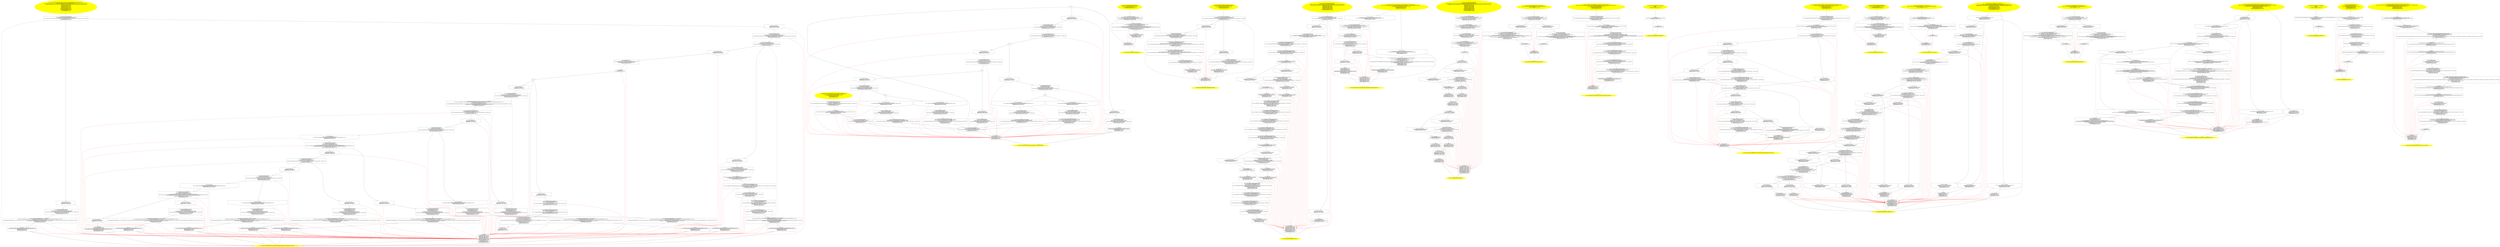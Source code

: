 digraph iCFG {
370 [label="370:  throw \n   n$126=*&$irvar1:class io.realm.exceptions.RealmMigrationNeededException * [line 138]\n  *&return:class io.realm.DummyObjectRealmProxy$DummyObjectColumnInfo *=EXN n$126 [line 138]\n  REMOVE_TEMPS(n$126); [line 138]\n  NULLIFY(&$irvar1,false); [line 138]\n  APPLY_ABSTRACTION; [line 138]\n " shape="box"]
	

	 370 -> 70 ;
	 370 -> 71 [color="red" ];
369 [label="369:  Call RealmMigrationNeededException.<init>(String,String) \n   n$124=_fun___new(sizeof(class io.realm.exceptions.RealmMigrationNeededException ):class io.realm.exceptions.RealmMigrationNeededException *) [line 138]\n  n$125=*&$irvar0:class java.lang.String * [line 138]\n  _fun_RealmMigrationNeededException.<init>(String,String)(n$124:class io.realm.exceptions.RealmMigrationNeededException *,n$125:class java.lang.String *,\"The DummyObject class is missing from the schema for this Realm.\":class java.lang.String *) [line 138]\n  *&$irvar1:class io.realm.exceptions.RealmMigrationNeededException *=n$124 [line 138]\n  REMOVE_TEMPS(n$124,n$125); [line 138]\n  NULLIFY(&$irvar0,false); [line 138]\n " shape="box"]
	

	 369 -> 370 ;
	 369 -> 71 [color="red" ];
368 [label="368:  Call String ImplicitTransaction.getPath() \n   NULLIFY(&$irvar0,false); [line 138]\n  n$121=*&transaction:class io.realm.internal.ImplicitTransaction * [line 138]\n  n$122=*n$121:class io.realm.internal.ImplicitTransaction  [line 138]\n  n$123=_fun_String ImplicitTransaction.getPath()(n$121:class io.realm.internal.ImplicitTransaction *) virtual [line 138]\n  *&$irvar0:class java.lang.String *=n$123 [line 138]\n  REMOVE_TEMPS(n$121,n$122,n$123); [line 138]\n  NULLIFY(&transaction,false); [line 138]\n " shape="box"]
	

	 368 -> 369 ;
	 368 -> 71 [color="red" ];
367 [label="367:  method_body \n   NULLIFY(&$irvar0,false); [line 136]\n  NULLIFY(&transaction,false); [line 136]\n  n$120=*&columnInfo:class io.realm.DummyObjectRealmProxy$DummyObjectColumnInfo * [line 136]\n  *&return:class io.realm.DummyObjectRealmProxy$DummyObjectColumnInfo *=n$120 [line 136]\n  REMOVE_TEMPS(n$120); [line 136]\n  NULLIFY(&columnInfo,false); [line 136]\n  APPLY_ABSTRACTION; [line 136]\n " shape="box"]
	

	 367 -> 70 ;
	 367 -> 71 [color="red" ];
366 [label="366:  throw \n   n$119=*&$irvar1:class io.realm.exceptions.RealmMigrationNeededException * [line 134]\n  *&return:class io.realm.DummyObjectRealmProxy$DummyObjectColumnInfo *=EXN n$119 [line 134]\n  REMOVE_TEMPS(n$119); [line 134]\n  NULLIFY(&$irvar1,false); [line 134]\n  APPLY_ABSTRACTION; [line 134]\n " shape="box"]
	

	 366 -> 70 ;
	 366 -> 71 [color="red" ];
365 [label="365:  Call RealmMigrationNeededException.<init>(String,String) \n   n$117=_fun___new(sizeof(class io.realm.exceptions.RealmMigrationNeededException ):class io.realm.exceptions.RealmMigrationNeededException *) [line 134]\n  n$118=*&$irvar0:class java.lang.String * [line 134]\n  _fun_RealmMigrationNeededException.<init>(String,String)(n$117:class io.realm.exceptions.RealmMigrationNeededException *,n$118:class java.lang.String *,\"Field 'dummyDesc' is required. Either set @Required to field 'dummyDesc' or migrate using io.realm.internal.Table.convertColumnToNullable().\":class java.lang.String *) [line 134]\n  *&$irvar1:class io.realm.exceptions.RealmMigrationNeededException *=n$117 [line 134]\n  REMOVE_TEMPS(n$117,n$118); [line 134]\n  NULLIFY(&$irvar0,false); [line 134]\n " shape="box"]
	

	 365 -> 366 ;
	 365 -> 71 [color="red" ];
364 [label="364:  Call String ImplicitTransaction.getPath() \n   NULLIFY(&$irvar0,false); [line 134]\n  NULLIFY(&columnInfo,false); [line 134]\n  n$114=*&transaction:class io.realm.internal.ImplicitTransaction * [line 134]\n  n$115=*n$114:class io.realm.internal.ImplicitTransaction  [line 134]\n  n$116=_fun_String ImplicitTransaction.getPath()(n$114:class io.realm.internal.ImplicitTransaction *) virtual [line 134]\n  *&$irvar0:class java.lang.String *=n$116 [line 134]\n  REMOVE_TEMPS(n$114,n$115,n$116); [line 134]\n  NULLIFY(&transaction,false); [line 134]\n " shape="box"]
	

	 364 -> 365 ;
	 364 -> 71 [color="red" ];
363 [label="363: Prune (false branch) \n   n$113=*&$irvar0:_Bool  [line 133]\n  PRUNE((n$113 != 0), false); [line 133]\n  REMOVE_TEMPS(n$113); [line 133]\n " shape="invhouse"]
	

	 363 -> 367 ;
	 363 -> 71 [color="red" ];
362 [label="362: Prune (true branch) \n   n$113=*&$irvar0:_Bool  [line 133]\n  PRUNE(!(n$113 != 0), true); [line 133]\n  REMOVE_TEMPS(n$113); [line 133]\n " shape="invhouse"]
	

	 362 -> 364 ;
	 362 -> 71 [color="red" ];
361 [label="361:  Call boolean Table.isColumnNullable(long) \n   NULLIFY(&$irvar0,false); [line 133]\n  n$108=*&table:class io.realm.internal.Table * [line 133]\n  n$109=*n$108:class io.realm.internal.Table  [line 133]\n  n$110=*&columnInfo:class io.realm.DummyObjectRealmProxy$DummyObjectColumnInfo * [line 133]\n  n$111=*n$110.io.realm.DummyObjectRealmProxy$DummyObjectColumnInfo.dummyDescIndex:class io.realm.DummyObjectRealmProxy$DummyObjectColumnInfo  [line 133]\n  n$112=_fun_boolean Table.isColumnNullable(long)(n$108:class io.realm.internal.Table *,n$111:long ) virtual [line 133]\n  *&$irvar0:_Bool =n$112 [line 133]\n  REMOVE_TEMPS(n$108,n$109,n$110,n$111,n$112); [line 133]\n  NULLIFY(&table,false); [line 133]\n " shape="box"]
	

	 361 -> 362 ;
	 361 -> 363 ;
	 361 -> 71 [color="red" ];
360 [label="360:  throw \n   n$107=*&$irvar1:class io.realm.exceptions.RealmMigrationNeededException * [line 131]\n  *&return:class io.realm.DummyObjectRealmProxy$DummyObjectColumnInfo *=EXN n$107 [line 131]\n  REMOVE_TEMPS(n$107); [line 131]\n  NULLIFY(&$irvar1,false); [line 131]\n  APPLY_ABSTRACTION; [line 131]\n " shape="box"]
	

	 360 -> 70 ;
	 360 -> 71 [color="red" ];
359 [label="359:  Call RealmMigrationNeededException.<init>(String,String) \n   n$105=_fun___new(sizeof(class io.realm.exceptions.RealmMigrationNeededException ):class io.realm.exceptions.RealmMigrationNeededException *) [line 131]\n  n$106=*&$irvar0:class java.lang.String * [line 131]\n  _fun_RealmMigrationNeededException.<init>(String,String)(n$105:class io.realm.exceptions.RealmMigrationNeededException *,n$106:class java.lang.String *,\"Invalid type 'String' for field 'dummyDesc' in existing Realm file.\":class java.lang.String *) [line 131]\n  *&$irvar1:class io.realm.exceptions.RealmMigrationNeededException *=n$105 [line 131]\n  REMOVE_TEMPS(n$105,n$106); [line 131]\n  NULLIFY(&$irvar0,false); [line 131]\n " shape="box"]
	

	 359 -> 360 ;
	 359 -> 71 [color="red" ];
358 [label="358:  Call String ImplicitTransaction.getPath() \n   NULLIFY(&$irvar0,false); [line 131]\n  NULLIFY(&columnInfo,false); [line 131]\n  NULLIFY(&table,false); [line 131]\n  n$102=*&transaction:class io.realm.internal.ImplicitTransaction * [line 131]\n  n$103=*n$102:class io.realm.internal.ImplicitTransaction  [line 131]\n  n$104=_fun_String ImplicitTransaction.getPath()(n$102:class io.realm.internal.ImplicitTransaction *) virtual [line 131]\n  *&$irvar0:class java.lang.String *=n$104 [line 131]\n  REMOVE_TEMPS(n$102,n$103,n$104); [line 131]\n  NULLIFY(&transaction,false); [line 131]\n " shape="box"]
	

	 358 -> 359 ;
	 358 -> 71 [color="red" ];
357 [label="357: Prune (false branch) \n   n$100=*&$irvar0:class java.lang.Object * [line 130]\n  n$101=*&#GB$io.realm.RealmFieldType.io.realm.RealmFieldType.STRING:class io.realm.RealmFieldType  [line 130]\n  PRUNE((n$100 == n$101), false); [line 130]\n  REMOVE_TEMPS(n$100,n$101); [line 130]\n " shape="invhouse"]
	

	 357 -> 361 ;
	 357 -> 71 [color="red" ];
356 [label="356: Prune (true branch) \n   n$100=*&$irvar0:class java.lang.Object * [line 130]\n  n$101=*&#GB$io.realm.RealmFieldType.io.realm.RealmFieldType.STRING:class io.realm.RealmFieldType  [line 130]\n  PRUNE(!(n$100 == n$101), true); [line 130]\n  REMOVE_TEMPS(n$100,n$101); [line 130]\n " shape="invhouse"]
	

	 356 -> 358 ;
	 356 -> 71 [color="red" ];
355 [label="355:  Call Object HashMap.get(Object) \n   NULLIFY(&$irvar0,false); [line 130]\n  n$97=*&columnTypes:class java.util.HashMap * [line 130]\n  n$98=*n$97:class java.util.HashMap  [line 130]\n  n$99=_fun_Object HashMap.get(Object)(n$97:class java.util.HashMap *,\"dummyDesc\":class java.lang.String *) virtual [line 130]\n  *&$irvar0:class java.lang.Object *=n$99 [line 130]\n  REMOVE_TEMPS(n$97,n$98,n$99); [line 130]\n  NULLIFY(&columnTypes,false); [line 130]\n " shape="box"]
	

	 355 -> 356 ;
	 355 -> 357 ;
	 355 -> 71 [color="red" ];
354 [label="354:  throw \n   n$96=*&$irvar1:class io.realm.exceptions.RealmMigrationNeededException * [line 128]\n  *&return:class io.realm.DummyObjectRealmProxy$DummyObjectColumnInfo *=EXN n$96 [line 128]\n  REMOVE_TEMPS(n$96); [line 128]\n  NULLIFY(&$irvar1,false); [line 128]\n  APPLY_ABSTRACTION; [line 128]\n " shape="box"]
	

	 354 -> 70 ;
	 354 -> 71 [color="red" ];
353 [label="353:  Call RealmMigrationNeededException.<init>(String,String) \n   n$94=_fun___new(sizeof(class io.realm.exceptions.RealmMigrationNeededException ):class io.realm.exceptions.RealmMigrationNeededException *) [line 128]\n  n$95=*&$irvar0:class java.lang.String * [line 128]\n  _fun_RealmMigrationNeededException.<init>(String,String)(n$94:class io.realm.exceptions.RealmMigrationNeededException *,n$95:class java.lang.String *,\"Missing field 'dummyDesc' in existing Realm file. Either remove field or migrate using io.realm.internal.Table.addColumn().\":class java.lang.String *) [line 128]\n  *&$irvar1:class io.realm.exceptions.RealmMigrationNeededException *=n$94 [line 128]\n  REMOVE_TEMPS(n$94,n$95); [line 128]\n  NULLIFY(&$irvar0,false); [line 128]\n " shape="box"]
	

	 353 -> 354 ;
	 353 -> 71 [color="red" ];
352 [label="352:  Call String ImplicitTransaction.getPath() \n   NULLIFY(&$irvar0,false); [line 128]\n  NULLIFY(&columnInfo,false); [line 128]\n  NULLIFY(&columnTypes,false); [line 128]\n  NULLIFY(&table,false); [line 128]\n  n$91=*&transaction:class io.realm.internal.ImplicitTransaction * [line 128]\n  n$92=*n$91:class io.realm.internal.ImplicitTransaction  [line 128]\n  n$93=_fun_String ImplicitTransaction.getPath()(n$91:class io.realm.internal.ImplicitTransaction *) virtual [line 128]\n  *&$irvar0:class java.lang.String *=n$93 [line 128]\n  REMOVE_TEMPS(n$91,n$92,n$93); [line 128]\n  NULLIFY(&transaction,false); [line 128]\n " shape="box"]
	

	 352 -> 353 ;
	 352 -> 71 [color="red" ];
351 [label="351: Prune (false branch) \n   n$90=*&$irvar0:_Bool  [line 127]\n  PRUNE((n$90 != 0), false); [line 127]\n  REMOVE_TEMPS(n$90); [line 127]\n " shape="invhouse"]
	

	 351 -> 355 ;
	 351 -> 71 [color="red" ];
350 [label="350: Prune (true branch) \n   n$90=*&$irvar0:_Bool  [line 127]\n  PRUNE(!(n$90 != 0), true); [line 127]\n  REMOVE_TEMPS(n$90); [line 127]\n " shape="invhouse"]
	

	 350 -> 352 ;
	 350 -> 71 [color="red" ];
349 [label="349:  Call boolean HashMap.containsKey(Object) \n   NULLIFY(&$irvar0,false); [line 127]\n  n$87=*&columnTypes:class java.util.HashMap * [line 127]\n  n$88=*n$87:class java.util.HashMap  [line 127]\n  n$89=_fun_boolean HashMap.containsKey(Object)(n$87:class java.util.HashMap *,\"dummyDesc\":class java.lang.String *) virtual [line 127]\n  *&$irvar0:_Bool =n$89 [line 127]\n  REMOVE_TEMPS(n$87,n$88,n$89); [line 127]\n " shape="box"]
	

	 349 -> 350 ;
	 349 -> 351 ;
	 349 -> 71 [color="red" ];
348 [label="348:  throw \n   n$86=*&$irvar1:class io.realm.exceptions.RealmMigrationNeededException * [line 125]\n  *&return:class io.realm.DummyObjectRealmProxy$DummyObjectColumnInfo *=EXN n$86 [line 125]\n  REMOVE_TEMPS(n$86); [line 125]\n  NULLIFY(&$irvar1,false); [line 125]\n  APPLY_ABSTRACTION; [line 125]\n " shape="box"]
	

	 348 -> 70 ;
	 348 -> 71 [color="red" ];
347 [label="347:  Call RealmMigrationNeededException.<init>(String,String) \n   n$84=_fun___new(sizeof(class io.realm.exceptions.RealmMigrationNeededException ):class io.realm.exceptions.RealmMigrationNeededException *) [line 125]\n  n$85=*&$irvar0:class java.lang.String * [line 125]\n  _fun_RealmMigrationNeededException.<init>(String,String)(n$84:class io.realm.exceptions.RealmMigrationNeededException *,n$85:class java.lang.String *,\"Field 'dummyTitle' is required. Either set @Required to field 'dummyTitle' or migrate using io.realm.internal.Table.convertColumnToNullable().\":class java.lang.String *) [line 125]\n  *&$irvar1:class io.realm.exceptions.RealmMigrationNeededException *=n$84 [line 125]\n  REMOVE_TEMPS(n$84,n$85); [line 125]\n  NULLIFY(&$irvar0,false); [line 125]\n " shape="box"]
	

	 347 -> 348 ;
	 347 -> 71 [color="red" ];
346 [label="346:  Call String ImplicitTransaction.getPath() \n   NULLIFY(&$irvar0,false); [line 125]\n  NULLIFY(&columnInfo,false); [line 125]\n  NULLIFY(&columnTypes,false); [line 125]\n  NULLIFY(&table,false); [line 125]\n  n$81=*&transaction:class io.realm.internal.ImplicitTransaction * [line 125]\n  n$82=*n$81:class io.realm.internal.ImplicitTransaction  [line 125]\n  n$83=_fun_String ImplicitTransaction.getPath()(n$81:class io.realm.internal.ImplicitTransaction *) virtual [line 125]\n  *&$irvar0:class java.lang.String *=n$83 [line 125]\n  REMOVE_TEMPS(n$81,n$82,n$83); [line 125]\n  NULLIFY(&transaction,false); [line 125]\n " shape="box"]
	

	 346 -> 347 ;
	 346 -> 71 [color="red" ];
345 [label="345: Prune (false branch) \n   n$80=*&$irvar0:_Bool  [line 124]\n  PRUNE((n$80 != 0), false); [line 124]\n  REMOVE_TEMPS(n$80); [line 124]\n " shape="invhouse"]
	

	 345 -> 349 ;
	 345 -> 71 [color="red" ];
344 [label="344: Prune (true branch) \n   n$80=*&$irvar0:_Bool  [line 124]\n  PRUNE(!(n$80 != 0), true); [line 124]\n  REMOVE_TEMPS(n$80); [line 124]\n " shape="invhouse"]
	

	 344 -> 346 ;
	 344 -> 71 [color="red" ];
343 [label="343:  Call boolean Table.isColumnNullable(long) \n   NULLIFY(&$irvar0,false); [line 124]\n  n$75=*&table:class io.realm.internal.Table * [line 124]\n  n$76=*n$75:class io.realm.internal.Table  [line 124]\n  n$77=*&columnInfo:class io.realm.DummyObjectRealmProxy$DummyObjectColumnInfo * [line 124]\n  n$78=*n$77.io.realm.DummyObjectRealmProxy$DummyObjectColumnInfo.dummyTitleIndex:class io.realm.DummyObjectRealmProxy$DummyObjectColumnInfo  [line 124]\n  n$79=_fun_boolean Table.isColumnNullable(long)(n$75:class io.realm.internal.Table *,n$78:long ) virtual [line 124]\n  *&$irvar0:_Bool =n$79 [line 124]\n  REMOVE_TEMPS(n$75,n$76,n$77,n$78,n$79); [line 124]\n " shape="box"]
	

	 343 -> 344 ;
	 343 -> 345 ;
	 343 -> 71 [color="red" ];
342 [label="342:  throw \n   n$74=*&$irvar1:class io.realm.exceptions.RealmMigrationNeededException * [line 122]\n  *&return:class io.realm.DummyObjectRealmProxy$DummyObjectColumnInfo *=EXN n$74 [line 122]\n  REMOVE_TEMPS(n$74); [line 122]\n  NULLIFY(&$irvar1,false); [line 122]\n  APPLY_ABSTRACTION; [line 122]\n " shape="box"]
	

	 342 -> 70 ;
	 342 -> 71 [color="red" ];
341 [label="341:  Call RealmMigrationNeededException.<init>(String,String) \n   n$72=_fun___new(sizeof(class io.realm.exceptions.RealmMigrationNeededException ):class io.realm.exceptions.RealmMigrationNeededException *) [line 122]\n  n$73=*&$irvar0:class java.lang.String * [line 122]\n  _fun_RealmMigrationNeededException.<init>(String,String)(n$72:class io.realm.exceptions.RealmMigrationNeededException *,n$73:class java.lang.String *,\"Invalid type 'String' for field 'dummyTitle' in existing Realm file.\":class java.lang.String *) [line 122]\n  *&$irvar1:class io.realm.exceptions.RealmMigrationNeededException *=n$72 [line 122]\n  REMOVE_TEMPS(n$72,n$73); [line 122]\n  NULLIFY(&$irvar0,false); [line 122]\n " shape="box"]
	

	 341 -> 342 ;
	 341 -> 71 [color="red" ];
340 [label="340:  Call String ImplicitTransaction.getPath() \n   NULLIFY(&$irvar0,false); [line 122]\n  NULLIFY(&columnInfo,false); [line 122]\n  NULLIFY(&columnTypes,false); [line 122]\n  NULLIFY(&table,false); [line 122]\n  n$69=*&transaction:class io.realm.internal.ImplicitTransaction * [line 122]\n  n$70=*n$69:class io.realm.internal.ImplicitTransaction  [line 122]\n  n$71=_fun_String ImplicitTransaction.getPath()(n$69:class io.realm.internal.ImplicitTransaction *) virtual [line 122]\n  *&$irvar0:class java.lang.String *=n$71 [line 122]\n  REMOVE_TEMPS(n$69,n$70,n$71); [line 122]\n  NULLIFY(&transaction,false); [line 122]\n " shape="box"]
	

	 340 -> 341 ;
	 340 -> 71 [color="red" ];
339 [label="339: Prune (false branch) \n   n$67=*&$irvar0:class java.lang.Object * [line 121]\n  n$68=*&#GB$io.realm.RealmFieldType.io.realm.RealmFieldType.STRING:class io.realm.RealmFieldType  [line 121]\n  PRUNE((n$67 == n$68), false); [line 121]\n  REMOVE_TEMPS(n$67,n$68); [line 121]\n " shape="invhouse"]
	

	 339 -> 343 ;
	 339 -> 71 [color="red" ];
338 [label="338: Prune (true branch) \n   n$67=*&$irvar0:class java.lang.Object * [line 121]\n  n$68=*&#GB$io.realm.RealmFieldType.io.realm.RealmFieldType.STRING:class io.realm.RealmFieldType  [line 121]\n  PRUNE(!(n$67 == n$68), true); [line 121]\n  REMOVE_TEMPS(n$67,n$68); [line 121]\n " shape="invhouse"]
	

	 338 -> 340 ;
	 338 -> 71 [color="red" ];
337 [label="337:  Call Object HashMap.get(Object) \n   NULLIFY(&$irvar0,false); [line 121]\n  n$64=*&columnTypes:class java.util.HashMap * [line 121]\n  n$65=*n$64:class java.util.HashMap  [line 121]\n  n$66=_fun_Object HashMap.get(Object)(n$64:class java.util.HashMap *,\"dummyTitle\":class java.lang.String *) virtual [line 121]\n  *&$irvar0:class java.lang.Object *=n$66 [line 121]\n  REMOVE_TEMPS(n$64,n$65,n$66); [line 121]\n " shape="box"]
	

	 337 -> 338 ;
	 337 -> 339 ;
	 337 -> 71 [color="red" ];
336 [label="336:  throw \n   n$63=*&$irvar1:class io.realm.exceptions.RealmMigrationNeededException * [line 119]\n  *&return:class io.realm.DummyObjectRealmProxy$DummyObjectColumnInfo *=EXN n$63 [line 119]\n  REMOVE_TEMPS(n$63); [line 119]\n  NULLIFY(&$irvar1,false); [line 119]\n  APPLY_ABSTRACTION; [line 119]\n " shape="box"]
	

	 336 -> 70 ;
	 336 -> 71 [color="red" ];
335 [label="335:  Call RealmMigrationNeededException.<init>(String,String) \n   n$61=_fun___new(sizeof(class io.realm.exceptions.RealmMigrationNeededException ):class io.realm.exceptions.RealmMigrationNeededException *) [line 119]\n  n$62=*&$irvar0:class java.lang.String * [line 119]\n  _fun_RealmMigrationNeededException.<init>(String,String)(n$61:class io.realm.exceptions.RealmMigrationNeededException *,n$62:class java.lang.String *,\"Missing field 'dummyTitle' in existing Realm file. Either remove field or migrate using io.realm.internal.Table.addColumn().\":class java.lang.String *) [line 119]\n  *&$irvar1:class io.realm.exceptions.RealmMigrationNeededException *=n$61 [line 119]\n  REMOVE_TEMPS(n$61,n$62); [line 119]\n  NULLIFY(&$irvar0,false); [line 119]\n " shape="box"]
	

	 335 -> 336 ;
	 335 -> 71 [color="red" ];
334 [label="334:  Call String ImplicitTransaction.getPath() \n   NULLIFY(&$irvar0,false); [line 119]\n  NULLIFY(&columnInfo,false); [line 119]\n  NULLIFY(&columnTypes,false); [line 119]\n  NULLIFY(&table,false); [line 119]\n  n$58=*&transaction:class io.realm.internal.ImplicitTransaction * [line 119]\n  n$59=*n$58:class io.realm.internal.ImplicitTransaction  [line 119]\n  n$60=_fun_String ImplicitTransaction.getPath()(n$58:class io.realm.internal.ImplicitTransaction *) virtual [line 119]\n  *&$irvar0:class java.lang.String *=n$60 [line 119]\n  REMOVE_TEMPS(n$58,n$59,n$60); [line 119]\n  NULLIFY(&transaction,false); [line 119]\n " shape="box"]
	

	 334 -> 335 ;
	 334 -> 71 [color="red" ];
333 [label="333: Prune (false branch) \n   n$57=*&$irvar0:_Bool  [line 118]\n  PRUNE((n$57 != 0), false); [line 118]\n  REMOVE_TEMPS(n$57); [line 118]\n " shape="invhouse"]
	

	 333 -> 337 ;
	 333 -> 71 [color="red" ];
332 [label="332: Prune (true branch) \n   n$57=*&$irvar0:_Bool  [line 118]\n  PRUNE(!(n$57 != 0), true); [line 118]\n  REMOVE_TEMPS(n$57); [line 118]\n " shape="invhouse"]
	

	 332 -> 334 ;
	 332 -> 71 [color="red" ];
331 [label="331:  Call boolean HashMap.containsKey(Object) \n   n$54=*&columnTypes:class java.util.HashMap * [line 118]\n  n$55=*n$54:class java.util.HashMap  [line 118]\n  n$56=_fun_boolean HashMap.containsKey(Object)(n$54:class java.util.HashMap *,\"dummyTitle\":class java.lang.String *) virtual [line 118]\n  *&$irvar0:_Bool =n$56 [line 118]\n  REMOVE_TEMPS(n$54,n$55,n$56); [line 118]\n " shape="box"]
	

	 331 -> 332 ;
	 331 -> 333 ;
	 331 -> 71 [color="red" ];
330 [label="330:  Call DummyObjectRealmProxy$DummyObjectColumnInfo.<init>(String,Table) \n   n$51=_fun___new(sizeof(class io.realm.DummyObjectRealmProxy$DummyObjectColumnInfo ):class io.realm.DummyObjectRealmProxy$DummyObjectColumnInfo *) [line 116]\n  n$52=*&$irvar0:class java.lang.String * [line 116]\n  n$53=*&table:class io.realm.internal.Table * [line 116]\n  _fun_DummyObjectRealmProxy$DummyObjectColumnInfo.<init>(String,Table)(n$51:class io.realm.DummyObjectRealmProxy$DummyObjectColumnInfo *,n$52:class java.lang.String *,n$53:class io.realm.internal.Table *) [line 116]\n  *&columnInfo:class io.realm.DummyObjectRealmProxy$DummyObjectColumnInfo *=n$51 [line 116]\n  REMOVE_TEMPS(n$51,n$52,n$53); [line 116]\n  NULLIFY(&$irvar0,false); [line 116]\n " shape="box"]
	

	 330 -> 331 ;
	 330 -> 71 [color="red" ];
329 [label="329:  Call String ImplicitTransaction.getPath() \n   NULLIFY(&i,false); [line 116]\n  n$48=*&transaction:class io.realm.internal.ImplicitTransaction * [line 116]\n  n$49=*n$48:class io.realm.internal.ImplicitTransaction  [line 116]\n  n$50=_fun_String ImplicitTransaction.getPath()(n$48:class io.realm.internal.ImplicitTransaction *) virtual [line 116]\n  *&$irvar0:class java.lang.String *=n$50 [line 116]\n  REMOVE_TEMPS(n$48,n$49,n$50); [line 116]\n " shape="box"]
	

	 329 -> 330 ;
	 329 -> 71 [color="red" ];
328 [label="328:  method_body \n   n$47=*&i:long  [line 112]\n  *&i:long =(n$47 + 1) [line 112]\n  REMOVE_TEMPS(n$47); [line 112]\n  APPLY_ABSTRACTION; [line 112]\n " shape="box"]
	

	 328 -> 324 ;
	 328 -> 71 [color="red" ];
327 [label="327:  Call Object HashMap.put(Object,Object) \n   n$42=*&columnTypes:class java.util.HashMap * [line 113]\n  n$43=*n$42:class java.util.HashMap  [line 113]\n  n$44=*&$irvar0:class java.lang.String * [line 113]\n  n$45=*&$irvar1:class io.realm.RealmFieldType * [line 113]\n  n$46=_fun_Object HashMap.put(Object,Object)(n$42:class java.util.HashMap *,n$44:class java.lang.String *,n$45:class io.realm.RealmFieldType *) virtual [line 113]\n  *&$irvar2:class java.lang.Object *=n$46 [line 113]\n  REMOVE_TEMPS(n$42,n$43,n$44,n$45,n$46); [line 113]\n  NULLIFY(&$irvar0,false); [line 113]\n  NULLIFY(&$irvar1,false); [line 113]\n  NULLIFY(&$irvar2,false); [line 113]\n " shape="box"]
	

	 327 -> 328 ;
	 327 -> 71 [color="red" ];
326 [label="326:  Call RealmFieldType Table.getColumnType(long) \n   n$38=*&table:class io.realm.internal.Table * [line 113]\n  n$39=*n$38:class io.realm.internal.Table  [line 113]\n  n$40=*&i:long  [line 113]\n  n$41=_fun_RealmFieldType Table.getColumnType(long)(n$38:class io.realm.internal.Table *,n$40:long ) virtual [line 113]\n  *&$irvar1:class io.realm.RealmFieldType *=n$41 [line 113]\n  REMOVE_TEMPS(n$38,n$39,n$40,n$41); [line 113]\n " shape="box"]
	

	 326 -> 327 ;
	 326 -> 71 [color="red" ];
325 [label="325:  Call String Table.getColumnName(long) \n   n$34=*&table:class io.realm.internal.Table * [line 113]\n  n$35=*n$34:class io.realm.internal.Table  [line 113]\n  n$36=*&i:long  [line 113]\n  n$37=_fun_String Table.getColumnName(long)(n$34:class io.realm.internal.Table *,n$36:long ) virtual [line 113]\n  *&$irvar0:class java.lang.String *=n$37 [line 113]\n  REMOVE_TEMPS(n$34,n$35,n$36,n$37); [line 113]\n " shape="box"]
	

	 325 -> 326 ;
	 325 -> 71 [color="red" ];
324 [label="324: + \n  " ]
	

	 324 -> 322 ;
	 324 -> 323 ;
323 [label="323: Prune (false branch) \n   n$33=*&i:long  [line 112]\n  PRUNE((n$33 >= 2), false); [line 112]\n  REMOVE_TEMPS(n$33); [line 112]\n " shape="invhouse"]
	

	 323 -> 329 ;
	 323 -> 71 [color="red" ];
322 [label="322: Prune (true branch) \n   n$33=*&i:long  [line 112]\n  PRUNE(!(n$33 >= 2), true); [line 112]\n  REMOVE_TEMPS(n$33); [line 112]\n " shape="invhouse"]
	

	 322 -> 325 ;
	 322 -> 71 [color="red" ];
321 [label="321:  method_body \n   *&i:long =0 [line 112]\n  APPLY_ABSTRACTION; [line 112]\n " shape="box"]
	

	 321 -> 324 ;
	 321 -> 71 [color="red" ];
320 [label="320:  Call HashMap.<init>() \n   NULLIFY(&$irvar0,false); [line 111]\n  n$32=_fun___new(sizeof(class java.util.HashMap ):class java.util.HashMap *) [line 111]\n  _fun_HashMap.<init>()(n$32:class java.util.HashMap *) [line 111]\n  *&columnTypes:class java.util.HashMap *=n$32 [line 111]\n  REMOVE_TEMPS(n$32); [line 111]\n " shape="box"]
	

	 320 -> 321 ;
	 320 -> 71 [color="red" ];
319 [label="319:  throw \n   n$31=*&$irvar6:class io.realm.exceptions.RealmMigrationNeededException * [line 109]\n  *&return:class io.realm.DummyObjectRealmProxy$DummyObjectColumnInfo *=EXN n$31 [line 109]\n  REMOVE_TEMPS(n$31); [line 109]\n  NULLIFY(&$irvar6,false); [line 109]\n  APPLY_ABSTRACTION; [line 109]\n " shape="box"]
	

	 319 -> 70 ;
	 319 -> 71 [color="red" ];
318 [label="318:  Call RealmMigrationNeededException.<init>(String,String) \n   n$28=_fun___new(sizeof(class io.realm.exceptions.RealmMigrationNeededException ):class io.realm.exceptions.RealmMigrationNeededException *) [line 109]\n  n$29=*&$irvar0:class java.lang.String * [line 109]\n  n$30=*&$irvar5:class java.lang.String * [line 109]\n  _fun_RealmMigrationNeededException.<init>(String,String)(n$28:class io.realm.exceptions.RealmMigrationNeededException *,n$29:class java.lang.String *,n$30:class java.lang.String *) [line 109]\n  *&$irvar6:class io.realm.exceptions.RealmMigrationNeededException *=n$28 [line 109]\n  REMOVE_TEMPS(n$28,n$29,n$30); [line 109]\n  NULLIFY(&$irvar0,false); [line 109]\n  NULLIFY(&$irvar5,false); [line 109]\n " shape="box"]
	

	 318 -> 319 ;
	 318 -> 71 [color="red" ];
317 [label="317:  Call String StringBuilder.toString() \n   n$25=*&$irvar4:class java.lang.StringBuilder * [line 109]\n  n$26=*n$25:class java.lang.StringBuilder  [line 109]\n  n$27=_fun_String StringBuilder.toString()(n$25:class java.lang.StringBuilder *) virtual [line 109]\n  *&$irvar5:class java.lang.String *=n$27 [line 109]\n  REMOVE_TEMPS(n$25,n$26,n$27); [line 109]\n  NULLIFY(&$irvar4,false); [line 109]\n " shape="box"]
	

	 317 -> 318 ;
	 317 -> 71 [color="red" ];
316 [label="316:  Call StringBuilder StringBuilder.append(long) \n   n$21=*&$irvar2:class java.lang.StringBuilder * [line 109]\n  n$22=*n$21:class java.lang.StringBuilder  [line 109]\n  n$23=*&$irvar3:long  [line 109]\n  n$24=_fun_StringBuilder StringBuilder.append(long)(n$21:class java.lang.StringBuilder *,n$23:long ) virtual [line 109]\n  *&$irvar4:class java.lang.StringBuilder *=n$24 [line 109]\n  REMOVE_TEMPS(n$21,n$22,n$23,n$24); [line 109]\n  NULLIFY(&$irvar2,false); [line 109]\n  NULLIFY(&$irvar3,false); [line 109]\n " shape="box"]
	

	 316 -> 317 ;
	 316 -> 71 [color="red" ];
315 [label="315:  Call long Table.getColumnCount() \n   n$18=*&table:class io.realm.internal.Table * [line 109]\n  n$19=*n$18:class io.realm.internal.Table  [line 109]\n  n$20=_fun_long Table.getColumnCount()(n$18:class io.realm.internal.Table *) virtual [line 109]\n  *&$irvar3:long =n$20 [line 109]\n  REMOVE_TEMPS(n$18,n$19,n$20); [line 109]\n  NULLIFY(&table,false); [line 109]\n " shape="box"]
	

	 315 -> 316 ;
	 315 -> 71 [color="red" ];
314 [label="314:  Call StringBuilder StringBuilder.append(String) \n   n$15=*&$irvar1:class java.lang.StringBuilder * [line 109]\n  n$16=*n$15:class java.lang.StringBuilder  [line 109]\n  n$17=_fun_StringBuilder StringBuilder.append(String)(n$15:class java.lang.StringBuilder *,\"Field count does not match - expected 2 but was \":class java.lang.String *) virtual [line 109]\n  *&$irvar2:class java.lang.StringBuilder *=n$17 [line 109]\n  REMOVE_TEMPS(n$15,n$16,n$17); [line 109]\n  NULLIFY(&$irvar1,false); [line 109]\n " shape="box"]
	

	 314 -> 315 ;
	 314 -> 71 [color="red" ];
313 [label="313:  Call StringBuilder.<init>() \n   n$14=_fun___new(sizeof(class java.lang.StringBuilder ):class java.lang.StringBuilder *) [line 109]\n  _fun_StringBuilder.<init>()(n$14:class java.lang.StringBuilder *) [line 109]\n  *&$irvar1:class java.lang.StringBuilder *=n$14 [line 109]\n  REMOVE_TEMPS(n$14); [line 109]\n " shape="box"]
	

	 313 -> 314 ;
	 313 -> 71 [color="red" ];
312 [label="312:  Call String ImplicitTransaction.getPath() \n   NULLIFY(&$irvar0,false); [line 109]\n  n$11=*&transaction:class io.realm.internal.ImplicitTransaction * [line 109]\n  n$12=*n$11:class io.realm.internal.ImplicitTransaction  [line 109]\n  n$13=_fun_String ImplicitTransaction.getPath()(n$11:class io.realm.internal.ImplicitTransaction *) virtual [line 109]\n  *&$irvar0:class java.lang.String *=n$13 [line 109]\n  REMOVE_TEMPS(n$11,n$12,n$13); [line 109]\n  NULLIFY(&transaction,false); [line 109]\n " shape="box"]
	

	 312 -> 313 ;
	 312 -> 71 [color="red" ];
311 [label="311: Prune (false branch) \n   n$10=*&$irvar0:long  [line 108]\n  PRUNE((n$10 == 2), false); [line 108]\n  REMOVE_TEMPS(n$10); [line 108]\n " shape="invhouse"]
	

	 311 -> 320 ;
	 311 -> 71 [color="red" ];
310 [label="310: Prune (true branch) \n   n$10=*&$irvar0:long  [line 108]\n  PRUNE(!(n$10 == 2), true); [line 108]\n  REMOVE_TEMPS(n$10); [line 108]\n " shape="invhouse"]
	

	 310 -> 312 ;
	 310 -> 71 [color="red" ];
309 [label="309:  Call long Table.getColumnCount() \n   n$7=*&table:class io.realm.internal.Table * [line 108]\n  n$8=*n$7:class io.realm.internal.Table  [line 108]\n  n$9=_fun_long Table.getColumnCount()(n$7:class io.realm.internal.Table *) virtual [line 108]\n  *&$irvar0:long =n$9 [line 108]\n  REMOVE_TEMPS(n$7,n$8,n$9); [line 108]\n " shape="box"]
	

	 309 -> 310 ;
	 309 -> 311 ;
	 309 -> 71 [color="red" ];
308 [label="308:  Call Table Group.getTable(String) \n   NULLIFY(&$irvar0,false); [line 107]\n  n$4=*&transaction:class io.realm.internal.ImplicitTransaction * [line 107]\n  n$5=*n$4:class io.realm.internal.ImplicitTransaction  [line 107]\n  n$6=_fun_Table Group.getTable(String)(n$4:class io.realm.internal.ImplicitTransaction *,\"class_DummyObject\":class java.lang.String *) virtual [line 107]\n  *&table:class io.realm.internal.Table *=n$6 [line 107]\n  REMOVE_TEMPS(n$4,n$5,n$6); [line 107]\n " shape="box"]
	

	 308 -> 309 ;
	 308 -> 71 [color="red" ];
307 [label="307: Prune (false branch) \n   n$3=*&$irvar0:_Bool  [line 106]\n  PRUNE((n$3 == 0), false); [line 106]\n  REMOVE_TEMPS(n$3); [line 106]\n " shape="invhouse"]
	

	 307 -> 368 ;
	 307 -> 71 [color="red" ];
306 [label="306: Prune (true branch) \n   n$3=*&$irvar0:_Bool  [line 106]\n  PRUNE(!(n$3 == 0), true); [line 106]\n  REMOVE_TEMPS(n$3); [line 106]\n " shape="invhouse"]
	

	 306 -> 308 ;
	 306 -> 71 [color="red" ];
305 [label="305:  Call boolean Group.hasTable(String) \n   n$0=*&transaction:class io.realm.internal.ImplicitTransaction * [line 106]\n  n$1=*n$0:class io.realm.internal.ImplicitTransaction  [line 106]\n  n$2=_fun_boolean Group.hasTable(String)(n$0:class io.realm.internal.ImplicitTransaction *,\"class_DummyObject\":class java.lang.String *) virtual [line 106]\n  *&$irvar0:_Bool =n$2 [line 106]\n  REMOVE_TEMPS(n$0,n$1,n$2); [line 106]\n " shape="box"]
	

	 305 -> 306 ;
	 305 -> 307 ;
	 305 -> 71 [color="red" ];
304 [label="304:  method_body \n   n$56=*&obj:class com.karthik.imager.APIService.DummyObject * [line 197]\n  *&return:class com.karthik.imager.APIService.DummyObject *=n$56 [line 197]\n  REMOVE_TEMPS(n$56); [line 197]\n  NULLIFY(&obj,false); [line 197]\n  APPLY_ABSTRACTION; [line 197]\n " shape="box"]
	

	 304 -> 67 ;
	 304 -> 68 [color="red" ];
303 [label="303:  Call void JsonReader.endObject() \n   NULLIFY(&$irvar0,false); [line 196]\n  n$54=*&reader:class android.util.JsonReader * [line 196]\n  n$55=*n$54:class android.util.JsonReader  [line 196]\n  _fun_void JsonReader.endObject()(n$54:class android.util.JsonReader *) virtual [line 196]\n  REMOVE_TEMPS(n$54,n$55); [line 196]\n  NULLIFY(&reader,false); [line 196]\n " shape="box"]
	

	 303 -> 304 ;
	 303 -> 68 [color="red" ];
302 [label="302:  Call void JsonReader.skipValue() \n   NULLIFY(&$irvar0,false); [line 193]\n  n$52=*&reader:class android.util.JsonReader * [line 193]\n  n$53=*n$52:class android.util.JsonReader  [line 193]\n  _fun_void JsonReader.skipValue()(n$52:class android.util.JsonReader *) virtual [line 193]\n  REMOVE_TEMPS(n$52,n$53); [line 193]\n  APPLY_ABSTRACTION; [line 193]\n " shape="box"]
	

	 302 -> 273 ;
	 302 -> 68 [color="red" ];
301 [label="301:  Call void DummyObject.setDummyDesc(String) \n   n$49=*&obj:class com.karthik.imager.APIService.DummyObject * [line 190]\n  n$50=*n$49:class com.karthik.imager.APIService.DummyObject  [line 190]\n  n$51=*&$irvar0:class java.lang.String * [line 190]\n  _fun_void DummyObject.setDummyDesc(String)(n$49:class com.karthik.imager.APIService.DummyObject *,n$51:class java.lang.String *) virtual [line 190]\n  REMOVE_TEMPS(n$49,n$50,n$51); [line 190]\n  NULLIFY(&$irvar0,false); [line 190]\n  APPLY_ABSTRACTION; [line 190]\n " shape="box"]
	

	 301 -> 273 ;
	 301 -> 68 [color="red" ];
300 [label="300:  Call String JsonReader.nextString() \n   NULLIFY(&$irvar0,false); [line 190]\n  n$46=*&reader:class android.util.JsonReader * [line 190]\n  n$47=*n$46:class android.util.JsonReader  [line 190]\n  n$48=_fun_String JsonReader.nextString()(n$46:class android.util.JsonReader *) virtual [line 190]\n  *&$irvar0:class java.lang.String *=n$48 [line 190]\n  REMOVE_TEMPS(n$46,n$47,n$48); [line 190]\n " shape="box"]
	

	 300 -> 301 ;
	 300 -> 68 [color="red" ];
299 [label="299:  Call void DummyObject.setDummyDesc(String) \n   n$44=*&obj:class com.karthik.imager.APIService.DummyObject * [line 188]\n  n$45=*n$44:class com.karthik.imager.APIService.DummyObject  [line 188]\n  _fun_void DummyObject.setDummyDesc(String)(n$44:class com.karthik.imager.APIService.DummyObject *,null:class java.lang.Object *) virtual [line 188]\n  REMOVE_TEMPS(n$44,n$45); [line 188]\n  APPLY_ABSTRACTION; [line 188]\n " shape="box"]
	

	 299 -> 273 ;
	 299 -> 68 [color="red" ];
298 [label="298:  Call void JsonReader.skipValue() \n   NULLIFY(&$irvar0,false); [line 187]\n  n$42=*&reader:class android.util.JsonReader * [line 187]\n  n$43=*n$42:class android.util.JsonReader  [line 187]\n  _fun_void JsonReader.skipValue()(n$42:class android.util.JsonReader *) virtual [line 187]\n  REMOVE_TEMPS(n$42,n$43); [line 187]\n " shape="box"]
	

	 298 -> 299 ;
	 298 -> 68 [color="red" ];
297 [label="297: + \n  " ]
	

	 297 -> 295 ;
	 297 -> 296 ;
296 [label="296: Prune (false branch) \n   n$40=*&$irvar0:class android.util.JsonToken * [line 186]\n  n$41=*&#GB$android.util.JsonToken.android.util.JsonToken.NULL:class android.util.JsonToken  [line 186]\n  PRUNE((n$40 != n$41), false); [line 186]\n  REMOVE_TEMPS(n$40,n$41); [line 186]\n " shape="invhouse"]
	

	 296 -> 300 ;
	 296 -> 68 [color="red" ];
295 [label="295: Prune (true branch) \n   n$40=*&$irvar0:class android.util.JsonToken * [line 186]\n  n$41=*&#GB$android.util.JsonToken.android.util.JsonToken.NULL:class android.util.JsonToken  [line 186]\n  PRUNE(!(n$40 != n$41), true); [line 186]\n  REMOVE_TEMPS(n$40,n$41); [line 186]\n " shape="invhouse"]
	

	 295 -> 298 ;
	 295 -> 68 [color="red" ];
294 [label="294:  Call JsonToken JsonReader.peek() \n   NULLIFY(&$irvar0,false); [line 186]\n  n$37=*&reader:class android.util.JsonReader * [line 186]\n  n$38=*n$37:class android.util.JsonReader  [line 186]\n  n$39=_fun_JsonToken JsonReader.peek()(n$37:class android.util.JsonReader *) virtual [line 186]\n  *&$irvar0:class android.util.JsonToken *=n$39 [line 186]\n  REMOVE_TEMPS(n$37,n$38,n$39); [line 186]\n " shape="box"]
	

	 294 -> 297 ;
	 294 -> 68 [color="red" ];
293 [label="293: + \n  " ]
	

	 293 -> 291 ;
	 293 -> 292 ;
292 [label="292: Prune (false branch) \n   n$36=*&$irvar0:_Bool  [line 185]\n  PRUNE((n$36 == 0), false); [line 185]\n  REMOVE_TEMPS(n$36); [line 185]\n " shape="invhouse"]
	

	 292 -> 302 ;
	 292 -> 68 [color="red" ];
291 [label="291: Prune (true branch) \n   n$36=*&$irvar0:_Bool  [line 185]\n  PRUNE(!(n$36 == 0), true); [line 185]\n  REMOVE_TEMPS(n$36); [line 185]\n " shape="invhouse"]
	

	 291 -> 294 ;
	 291 -> 68 [color="red" ];
290 [label="290:  Call boolean String.equals(Object) \n   NULLIFY(&$irvar0,false); [line 185]\n  n$33=*&name:class java.lang.String * [line 185]\n  n$34=*n$33:class java.lang.String  [line 185]\n  n$35=_fun_boolean String.equals(Object)(n$33:class java.lang.String *,\"dummyDesc\":class java.lang.String *) virtual [line 185]\n  *&$irvar0:_Bool =n$35 [line 185]\n  REMOVE_TEMPS(n$33,n$34,n$35); [line 185]\n  NULLIFY(&name,false); [line 185]\n " shape="box"]
	

	 290 -> 293 ;
	 290 -> 68 [color="red" ];
289 [label="289:  Call void DummyObject.setDummyTitle(String) \n   n$30=*&obj:class com.karthik.imager.APIService.DummyObject * [line 183]\n  n$31=*n$30:class com.karthik.imager.APIService.DummyObject  [line 183]\n  n$32=*&$irvar0:class java.lang.String * [line 183]\n  _fun_void DummyObject.setDummyTitle(String)(n$30:class com.karthik.imager.APIService.DummyObject *,n$32:class java.lang.String *) virtual [line 183]\n  REMOVE_TEMPS(n$30,n$31,n$32); [line 183]\n  NULLIFY(&$irvar0,false); [line 183]\n  APPLY_ABSTRACTION; [line 183]\n " shape="box"]
	

	 289 -> 273 ;
	 289 -> 68 [color="red" ];
288 [label="288:  Call String JsonReader.nextString() \n   NULLIFY(&$irvar0,false); [line 183]\n  n$27=*&reader:class android.util.JsonReader * [line 183]\n  n$28=*n$27:class android.util.JsonReader  [line 183]\n  n$29=_fun_String JsonReader.nextString()(n$27:class android.util.JsonReader *) virtual [line 183]\n  *&$irvar0:class java.lang.String *=n$29 [line 183]\n  REMOVE_TEMPS(n$27,n$28,n$29); [line 183]\n " shape="box"]
	

	 288 -> 289 ;
	 288 -> 68 [color="red" ];
287 [label="287:  Call void DummyObject.setDummyTitle(String) \n   n$25=*&obj:class com.karthik.imager.APIService.DummyObject * [line 181]\n  n$26=*n$25:class com.karthik.imager.APIService.DummyObject  [line 181]\n  _fun_void DummyObject.setDummyTitle(String)(n$25:class com.karthik.imager.APIService.DummyObject *,null:class java.lang.Object *) virtual [line 181]\n  REMOVE_TEMPS(n$25,n$26); [line 181]\n  APPLY_ABSTRACTION; [line 181]\n " shape="box"]
	

	 287 -> 273 ;
	 287 -> 68 [color="red" ];
286 [label="286:  Call void JsonReader.skipValue() \n   NULLIFY(&$irvar0,false); [line 180]\n  n$23=*&reader:class android.util.JsonReader * [line 180]\n  n$24=*n$23:class android.util.JsonReader  [line 180]\n  _fun_void JsonReader.skipValue()(n$23:class android.util.JsonReader *) virtual [line 180]\n  REMOVE_TEMPS(n$23,n$24); [line 180]\n " shape="box"]
	

	 286 -> 287 ;
	 286 -> 68 [color="red" ];
285 [label="285: + \n  " ]
	

	 285 -> 283 ;
	 285 -> 284 ;
284 [label="284: Prune (false branch) \n   n$21=*&$irvar0:class android.util.JsonToken * [line 179]\n  n$22=*&#GB$android.util.JsonToken.android.util.JsonToken.NULL:class android.util.JsonToken  [line 179]\n  PRUNE((n$21 != n$22), false); [line 179]\n  REMOVE_TEMPS(n$21,n$22); [line 179]\n " shape="invhouse"]
	

	 284 -> 288 ;
	 284 -> 68 [color="red" ];
283 [label="283: Prune (true branch) \n   n$21=*&$irvar0:class android.util.JsonToken * [line 179]\n  n$22=*&#GB$android.util.JsonToken.android.util.JsonToken.NULL:class android.util.JsonToken  [line 179]\n  PRUNE(!(n$21 != n$22), true); [line 179]\n  REMOVE_TEMPS(n$21,n$22); [line 179]\n " shape="invhouse"]
	

	 283 -> 286 ;
	 283 -> 68 [color="red" ];
282 [label="282:  Call JsonToken JsonReader.peek() \n   NULLIFY(&$irvar0,false); [line 179]\n  NULLIFY(&name,false); [line 179]\n  n$18=*&reader:class android.util.JsonReader * [line 179]\n  n$19=*n$18:class android.util.JsonReader  [line 179]\n  n$20=_fun_JsonToken JsonReader.peek()(n$18:class android.util.JsonReader *) virtual [line 179]\n  *&$irvar0:class android.util.JsonToken *=n$20 [line 179]\n  REMOVE_TEMPS(n$18,n$19,n$20); [line 179]\n " shape="box"]
	

	 282 -> 285 ;
	 282 -> 68 [color="red" ];
281 [label="281: + \n  " ]
	

	 281 -> 279 ;
	 281 -> 280 ;
280 [label="280: Prune (false branch) \n   n$17=*&$irvar0:_Bool  [line 178]\n  PRUNE((n$17 == 0), false); [line 178]\n  REMOVE_TEMPS(n$17); [line 178]\n " shape="invhouse"]
	

	 280 -> 290 ;
	 280 -> 68 [color="red" ];
279 [label="279: Prune (true branch) \n   n$17=*&$irvar0:_Bool  [line 178]\n  PRUNE(!(n$17 == 0), true); [line 178]\n  REMOVE_TEMPS(n$17); [line 178]\n " shape="invhouse"]
	

	 279 -> 282 ;
	 279 -> 68 [color="red" ];
278 [label="278:  Call boolean String.equals(Object) \n   n$14=*&name:class java.lang.String * [line 178]\n  n$15=*n$14:class java.lang.String  [line 178]\n  n$16=_fun_boolean String.equals(Object)(n$14:class java.lang.String *,\"dummyTitle\":class java.lang.String *) virtual [line 178]\n  *&$irvar0:_Bool =n$16 [line 178]\n  REMOVE_TEMPS(n$14,n$15,n$16); [line 178]\n " shape="box"]
	

	 278 -> 281 ;
	 278 -> 68 [color="red" ];
277 [label="277:  Call String JsonReader.nextName() \n   NULLIFY(&$irvar0,false); [line 177]\n  n$11=*&reader:class android.util.JsonReader * [line 177]\n  n$12=*n$11:class android.util.JsonReader  [line 177]\n  n$13=_fun_String JsonReader.nextName()(n$11:class android.util.JsonReader *) virtual [line 177]\n  *&name:class java.lang.String *=n$13 [line 177]\n  REMOVE_TEMPS(n$11,n$12,n$13); [line 177]\n " shape="box"]
	

	 277 -> 278 ;
	 277 -> 68 [color="red" ];
276 [label="276: + \n  " ]
	

	 276 -> 274 ;
	 276 -> 275 ;
275 [label="275: Prune (false branch) \n   n$10=*&$irvar0:_Bool  [line 176]\n  PRUNE((n$10 == 0), false); [line 176]\n  REMOVE_TEMPS(n$10); [line 176]\n " shape="invhouse"]
	

	 275 -> 303 ;
	 275 -> 68 [color="red" ];
274 [label="274: Prune (true branch) \n   n$10=*&$irvar0:_Bool  [line 176]\n  PRUNE(!(n$10 == 0), true); [line 176]\n  REMOVE_TEMPS(n$10); [line 176]\n " shape="invhouse"]
	

	 274 -> 277 ;
	 274 -> 68 [color="red" ];
273 [label="273:  Call boolean JsonReader.hasNext() \n   n$7=*&reader:class android.util.JsonReader * [line 176]\n  n$8=*n$7:class android.util.JsonReader  [line 176]\n  n$9=_fun_boolean JsonReader.hasNext()(n$7:class android.util.JsonReader *) virtual [line 176]\n  *&$irvar0:_Bool =n$9 [line 176]\n  REMOVE_TEMPS(n$7,n$8,n$9); [line 176]\n " shape="box"]
	

	 273 -> 276 ;
	 273 -> 68 [color="red" ];
272 [label="272:  Call void JsonReader.beginObject() \n   n$5=*&reader:class android.util.JsonReader * [line 175]\n  n$6=*n$5:class android.util.JsonReader  [line 175]\n  _fun_void JsonReader.beginObject()(n$5:class android.util.JsonReader *) virtual [line 175]\n  REMOVE_TEMPS(n$5,n$6); [line 175]\n  APPLY_ABSTRACTION; [line 175]\n " shape="box"]
	

	 272 -> 273 ;
	 272 -> 68 [color="red" ];
271 [label="271:  method_body \n   n$3=*&$irvar0:class io.realm.RealmObject * [line 174]\n  n$4=_fun___cast(n$3:class io.realm.RealmObject *,sizeof(class com.karthik.imager.APIService.DummyObject ( sub )(cast)):void ) [line 174]\n  *&obj:class com.karthik.imager.APIService.DummyObject *=n$4 [line 174]\n  REMOVE_TEMPS(n$3,n$4); [line 174]\n  NULLIFY(&$irvar0,false); [line 174]\n " shape="box"]
	

	 271 -> 272 ;
	 271 -> 68 [color="red" ];
270 [label="270:  Call RealmObject Realm.createObject(Class) \n   n$0=*&realm:class io.realm.Realm * [line 174]\n  n$1=*n$0:class io.realm.Realm  [line 174]\n  n$2=_fun_RealmObject Realm.createObject(Class)(n$0:class io.realm.Realm *,com.karthik.imager.APIService.DummyObject:class java.lang.Class *) virtual [line 174]\n  *&$irvar0:class io.realm.RealmObject *=n$2 [line 174]\n  REMOVE_TEMPS(n$0,n$1,n$2); [line 174]\n  NULLIFY(&realm,false); [line 174]\n " shape="box"]
	

	 270 -> 271 ;
	 270 -> 68 [color="red" ];
269 [label="269:  method_body \n   n$10=*&$irvar0:class java.lang.String * [line 81]\n  *&return:class java.lang.String *=n$10 [line 81]\n  REMOVE_TEMPS(n$10); [line 81]\n  NULLIFY(&$irvar0,false); [line 81]\n  APPLY_ABSTRACTION; [line 81]\n " shape="box"]
	

	 269 -> 64 ;
	 269 -> 65 [color="red" ];
268 [label="268:  Call String Row.getString(long) \n   n$3=*&this:class io.realm.DummyObjectRealmProxy * [line 81]\n  n$4=*n$3.io.realm.RealmObject.row:class io.realm.DummyObjectRealmProxy  [line 81]\n  n$5=*n$4:class io.realm.internal.Row  [line 81]\n  n$6=*&this:class io.realm.DummyObjectRealmProxy * [line 81]\n  n$7=*n$6.io.realm.DummyObjectRealmProxy.columnInfo:class io.realm.DummyObjectRealmProxy  [line 81]\n  n$8=*n$7.io.realm.DummyObjectRealmProxy$DummyObjectColumnInfo.dummyDescIndex:class io.realm.DummyObjectRealmProxy$DummyObjectColumnInfo  [line 81]\n  n$9=_fun_String Row.getString(long)(n$4:class io.realm.internal.Row *,n$8:long ) virtual [line 81]\n  *&$irvar0:class java.lang.String *=n$9 [line 81]\n  REMOVE_TEMPS(n$3,n$4,n$5,n$6,n$7,n$8,n$9); [line 81]\n  NULLIFY(&this,false); [line 81]\n " shape="box"]
	

	 268 -> 269 ;
	 268 -> 65 [color="red" ];
267 [label="267:  Call void BaseRealm.checkIfValid() \n   n$0=*&this:class io.realm.DummyObjectRealmProxy * [line 80]\n  n$1=*n$0.io.realm.RealmObject.realm:class io.realm.DummyObjectRealmProxy  [line 80]\n  n$2=*n$1:class io.realm.BaseRealm  [line 80]\n  _fun_void BaseRealm.checkIfValid()(n$1:class io.realm.BaseRealm *) virtual [line 80]\n  REMOVE_TEMPS(n$0,n$1,n$2); [line 80]\n " shape="box"]
	

	 267 -> 268 ;
	 267 -> 65 [color="red" ];
266 [label="266:  method_body \n   n$21=*&$irvar0:class io.realm.internal.Table * [line 102]\n  *&return:class io.realm.internal.Table *=n$21 [line 102]\n  REMOVE_TEMPS(n$21); [line 102]\n  NULLIFY(&$irvar0,false); [line 102]\n  APPLY_ABSTRACTION; [line 102]\n " shape="box"]
	

	 266 -> 61 ;
	 266 -> 62 [color="red" ];
265 [label="265:  Call Table Group.getTable(String) \n   NULLIFY(&$irvar0,false); [line 102]\n  n$18=*&transaction:class io.realm.internal.ImplicitTransaction * [line 102]\n  n$19=*n$18:class io.realm.internal.ImplicitTransaction  [line 102]\n  n$20=_fun_Table Group.getTable(String)(n$18:class io.realm.internal.ImplicitTransaction *,\"class_DummyObject\":class java.lang.String *) virtual [line 102]\n  *&$irvar0:class io.realm.internal.Table *=n$20 [line 102]\n  REMOVE_TEMPS(n$18,n$19,n$20); [line 102]\n  NULLIFY(&transaction,false); [line 102]\n " shape="box"]
	

	 265 -> 266 ;
	 265 -> 62 [color="red" ];
264 [label="264:  method_body \n   n$17=*&table:class io.realm.internal.Table * [line 100]\n  *&return:class io.realm.internal.Table *=n$17 [line 100]\n  REMOVE_TEMPS(n$17); [line 100]\n  NULLIFY(&table,false); [line 100]\n  APPLY_ABSTRACTION; [line 100]\n " shape="box"]
	

	 264 -> 61 ;
	 264 -> 62 [color="red" ];
263 [label="263:  Call void Table.setPrimaryKey(String) \n   n$15=*&table:class io.realm.internal.Table * [line 99]\n  n$16=*n$15:class io.realm.internal.Table  [line 99]\n  _fun_void Table.setPrimaryKey(String)(n$15:class io.realm.internal.Table *,\"\":class java.lang.String *) virtual [line 99]\n  REMOVE_TEMPS(n$15,n$16); [line 99]\n " shape="box"]
	

	 263 -> 264 ;
	 263 -> 62 [color="red" ];
262 [label="262:  Call long Table.addColumn(RealmFieldType,String,boolean) \n   n$11=*&table:class io.realm.internal.Table * [line 98]\n  n$12=*n$11:class io.realm.internal.Table  [line 98]\n  n$13=*&#GB$io.realm.RealmFieldType.io.realm.RealmFieldType.STRING:class io.realm.RealmFieldType  [line 98]\n  n$14=_fun_long Table.addColumn(RealmFieldType,String,boolean)(n$11:class io.realm.internal.Table *,n$13:class io.realm.RealmFieldType *,\"dummyDesc\":class java.lang.String *,1:int ) virtual [line 98]\n  *&$irvar0:long =n$14 [line 98]\n  REMOVE_TEMPS(n$11,n$12,n$13,n$14); [line 98]\n  NULLIFY(&$irvar0,false); [line 98]\n " shape="box"]
	

	 262 -> 263 ;
	 262 -> 62 [color="red" ];
261 [label="261:  Call long Table.addColumn(RealmFieldType,String,boolean) \n   n$7=*&table:class io.realm.internal.Table * [line 97]\n  n$8=*n$7:class io.realm.internal.Table  [line 97]\n  n$9=*&#GB$io.realm.RealmFieldType.io.realm.RealmFieldType.STRING:class io.realm.RealmFieldType  [line 97]\n  n$10=_fun_long Table.addColumn(RealmFieldType,String,boolean)(n$7:class io.realm.internal.Table *,n$9:class io.realm.RealmFieldType *,\"dummyTitle\":class java.lang.String *,1:int ) virtual [line 97]\n  *&$irvar0:long =n$10 [line 97]\n  REMOVE_TEMPS(n$7,n$8,n$9,n$10); [line 97]\n  NULLIFY(&$irvar0,false); [line 97]\n " shape="box"]
	

	 261 -> 262 ;
	 261 -> 62 [color="red" ];
260 [label="260:  Call Table Group.getTable(String) \n   NULLIFY(&$irvar0,false); [line 96]\n  n$4=*&transaction:class io.realm.internal.ImplicitTransaction * [line 96]\n  n$5=*n$4:class io.realm.internal.ImplicitTransaction  [line 96]\n  n$6=_fun_Table Group.getTable(String)(n$4:class io.realm.internal.ImplicitTransaction *,\"class_DummyObject\":class java.lang.String *) virtual [line 96]\n  *&table:class io.realm.internal.Table *=n$6 [line 96]\n  REMOVE_TEMPS(n$4,n$5,n$6); [line 96]\n  NULLIFY(&transaction,false); [line 96]\n " shape="box"]
	

	 260 -> 261 ;
	 260 -> 62 [color="red" ];
259 [label="259: Prune (false branch) \n   n$3=*&$irvar0:_Bool  [line 95]\n  PRUNE((n$3 != 0), false); [line 95]\n  REMOVE_TEMPS(n$3); [line 95]\n " shape="invhouse"]
	

	 259 -> 265 ;
	 259 -> 62 [color="red" ];
258 [label="258: Prune (true branch) \n   n$3=*&$irvar0:_Bool  [line 95]\n  PRUNE(!(n$3 != 0), true); [line 95]\n  REMOVE_TEMPS(n$3); [line 95]\n " shape="invhouse"]
	

	 258 -> 260 ;
	 258 -> 62 [color="red" ];
257 [label="257:  Call boolean Group.hasTable(String) \n   n$0=*&transaction:class io.realm.internal.ImplicitTransaction * [line 95]\n  n$1=*n$0:class io.realm.internal.ImplicitTransaction  [line 95]\n  n$2=_fun_boolean Group.hasTable(String)(n$0:class io.realm.internal.ImplicitTransaction *,\"class_DummyObject\":class java.lang.String *) virtual [line 95]\n  *&$irvar0:_Bool =n$2 [line 95]\n  REMOVE_TEMPS(n$0,n$1,n$2); [line 95]\n " shape="box"]
	

	 257 -> 258 ;
	 257 -> 259 ;
	 257 -> 62 [color="red" ];
256 [label="256:  method_body \n   n$56=*&$irvar0:class java.lang.String * [line 252]\n  *&return:class java.lang.String *=n$56 [line 252]\n  REMOVE_TEMPS(n$56); [line 252]\n  NULLIFY(&$irvar0,false); [line 252]\n  APPLY_ABSTRACTION; [line 252]\n " shape="box"]
	

	 256 -> 58 ;
	 256 -> 59 [color="red" ];
255 [label="255:  Call String StringBuilder.toString() \n   n$53=*&stringBuilder:class java.lang.StringBuilder * [line 252]\n  n$54=*n$53:class java.lang.StringBuilder  [line 252]\n  n$55=_fun_String StringBuilder.toString()(n$53:class java.lang.StringBuilder *) virtual [line 252]\n  *&$irvar0:class java.lang.String *=n$55 [line 252]\n  REMOVE_TEMPS(n$53,n$54,n$55); [line 252]\n  NULLIFY(&stringBuilder,false); [line 252]\n " shape="box"]
	

	 255 -> 256 ;
	 255 -> 59 [color="red" ];
254 [label="254:  Call StringBuilder StringBuilder.append(String) \n   n$50=*&stringBuilder:class java.lang.StringBuilder * [line 251]\n  n$51=*n$50:class java.lang.StringBuilder  [line 251]\n  n$52=_fun_StringBuilder StringBuilder.append(String)(n$50:class java.lang.StringBuilder *,\"]\":class java.lang.String *) virtual [line 251]\n  *&$irvar0:class java.lang.StringBuilder *=n$52 [line 251]\n  REMOVE_TEMPS(n$50,n$51,n$52); [line 251]\n  NULLIFY(&$irvar0,false); [line 251]\n " shape="box"]
	

	 254 -> 255 ;
	 254 -> 59 [color="red" ];
253 [label="253:  Call StringBuilder StringBuilder.append(String) \n   n$47=*&stringBuilder:class java.lang.StringBuilder * [line 250]\n  n$48=*n$47:class java.lang.StringBuilder  [line 250]\n  n$49=_fun_StringBuilder StringBuilder.append(String)(n$47:class java.lang.StringBuilder *,\"}\":class java.lang.String *) virtual [line 250]\n  *&$irvar0:class java.lang.StringBuilder *=n$49 [line 250]\n  REMOVE_TEMPS(n$47,n$48,n$49); [line 250]\n  NULLIFY(&$irvar0,false); [line 250]\n " shape="box"]
	

	 253 -> 254 ;
	 253 -> 59 [color="red" ];
252 [label="252:  Call StringBuilder StringBuilder.append(String) \n   n$43=*&$T1_86:class java.lang.StringBuilder * [line 249]\n  n$44=*n$43:class java.lang.StringBuilder  [line 249]\n  n$45=*&$T0_86:class java.lang.String * [line 249]\n  n$46=_fun_StringBuilder StringBuilder.append(String)(n$43:class java.lang.StringBuilder *,n$45:class java.lang.String *) virtual [line 249]\n  *&$irvar0:class java.lang.StringBuilder *=n$46 [line 249]\n  REMOVE_TEMPS(n$43,n$44,n$45,n$46); [line 249]\n  NULLIFY(&$T0_86,false); [line 249]\n  NULLIFY(&$T1_86,false); [line 249]\n  NULLIFY(&$irvar0,false); [line 249]\n " shape="box"]
	

	 252 -> 253 ;
	 252 -> 59 [color="red" ];
251 [label="251:  method_body \n   n$42=*&$T0_84:class java.lang.StringBuilder * [line 249]\n  *&$T1_86:class java.lang.StringBuilder *=n$42 [line 249]\n  REMOVE_TEMPS(n$42); [line 249]\n  NULLIFY(&$T0_84,false); [line 249]\n  APPLY_ABSTRACTION; [line 249]\n " shape="box"]
	

	 251 -> 252 ;
	 251 -> 59 [color="red" ];
250 [label="250:  method_body \n   NULLIFY(&$irvar0,false); [line 249]\n  NULLIFY(&this,false); [line 249]\n  *&$T0_86:class java.lang.String *=\"null\" [line 249]\n " shape="box"]
	

	 250 -> 251 ;
	 250 -> 59 [color="red" ];
249 [label="249:  method_body \n   n$41=*&stringBuilder:class java.lang.StringBuilder * [line 249]\n  *&$T1_86:class java.lang.StringBuilder *=n$41 [line 249]\n  REMOVE_TEMPS(n$41); [line 249]\n  APPLY_ABSTRACTION; [line 249]\n " shape="box"]
	

	 249 -> 252 ;
	 249 -> 59 [color="red" ];
248 [label="248:  method_body \n   n$40=*&$irvar0:class java.lang.String * [line 249]\n  *&$T0_86:class java.lang.String *=n$40 [line 249]\n  REMOVE_TEMPS(n$40); [line 249]\n  NULLIFY(&$irvar0,false); [line 249]\n " shape="box"]
	

	 248 -> 249 ;
	 248 -> 59 [color="red" ];
247 [label="247:  Call String DummyObjectRealmProxy.getDummyDesc() \n   NULLIFY(&$T0_84,false); [line 249]\n  NULLIFY(&$irvar0,false); [line 249]\n  n$37=*&this:class io.realm.DummyObjectRealmProxy * [line 249]\n  n$38=*n$37:class io.realm.DummyObjectRealmProxy  [line 249]\n  n$39=_fun_String DummyObjectRealmProxy.getDummyDesc()(n$37:class io.realm.DummyObjectRealmProxy *) virtual [line 249]\n  *&$irvar0:class java.lang.String *=n$39 [line 249]\n  REMOVE_TEMPS(n$37,n$38,n$39); [line 249]\n  NULLIFY(&this,false); [line 249]\n " shape="box"]
	

	 247 -> 248 ;
	 247 -> 59 [color="red" ];
246 [label="246: Prune (false branch) \n   n$36=*&$irvar0:class java.lang.String * [line 249]\n  PRUNE((n$36 == null), false); [line 249]\n  REMOVE_TEMPS(n$36); [line 249]\n " shape="invhouse"]
	

	 246 -> 250 ;
	 246 -> 59 [color="red" ];
245 [label="245: Prune (true branch) \n   n$36=*&$irvar0:class java.lang.String * [line 249]\n  PRUNE(!(n$36 == null), true); [line 249]\n  REMOVE_TEMPS(n$36); [line 249]\n " shape="invhouse"]
	

	 245 -> 247 ;
	 245 -> 59 [color="red" ];
244 [label="244:  method_body \n   n$35=*&stringBuilder:class java.lang.StringBuilder * [line 249]\n  *&$T0_84:class java.lang.StringBuilder *=n$35 [line 249]\n  REMOVE_TEMPS(n$35); [line 249]\n " shape="box"]
	

	 244 -> 245 ;
	 244 -> 246 ;
	 244 -> 59 [color="red" ];
243 [label="243:  Call String DummyObjectRealmProxy.getDummyDesc() \n   n$32=*&this:class io.realm.DummyObjectRealmProxy * [line 249]\n  n$33=*n$32:class io.realm.DummyObjectRealmProxy  [line 249]\n  n$34=_fun_String DummyObjectRealmProxy.getDummyDesc()(n$32:class io.realm.DummyObjectRealmProxy *) virtual [line 249]\n  *&$irvar0:class java.lang.String *=n$34 [line 249]\n  REMOVE_TEMPS(n$32,n$33,n$34); [line 249]\n " shape="box"]
	

	 243 -> 244 ;
	 243 -> 59 [color="red" ];
242 [label="242:  Call StringBuilder StringBuilder.append(String) \n   n$29=*&stringBuilder:class java.lang.StringBuilder * [line 248]\n  n$30=*n$29:class java.lang.StringBuilder  [line 248]\n  n$31=_fun_StringBuilder StringBuilder.append(String)(n$29:class java.lang.StringBuilder *,\"{dummyDesc:\":class java.lang.String *) virtual [line 248]\n  *&$irvar0:class java.lang.StringBuilder *=n$31 [line 248]\n  REMOVE_TEMPS(n$29,n$30,n$31); [line 248]\n  NULLIFY(&$irvar0,false); [line 248]\n " shape="box"]
	

	 242 -> 243 ;
	 242 -> 59 [color="red" ];
241 [label="241:  Call StringBuilder StringBuilder.append(String) \n   n$26=*&stringBuilder:class java.lang.StringBuilder * [line 247]\n  n$27=*n$26:class java.lang.StringBuilder  [line 247]\n  n$28=_fun_StringBuilder StringBuilder.append(String)(n$26:class java.lang.StringBuilder *,\",\":class java.lang.String *) virtual [line 247]\n  *&$irvar0:class java.lang.StringBuilder *=n$28 [line 247]\n  REMOVE_TEMPS(n$26,n$27,n$28); [line 247]\n  NULLIFY(&$irvar0,false); [line 247]\n " shape="box"]
	

	 241 -> 242 ;
	 241 -> 59 [color="red" ];
240 [label="240:  Call StringBuilder StringBuilder.append(String) \n   n$23=*&stringBuilder:class java.lang.StringBuilder * [line 246]\n  n$24=*n$23:class java.lang.StringBuilder  [line 246]\n  n$25=_fun_StringBuilder StringBuilder.append(String)(n$23:class java.lang.StringBuilder *,\"}\":class java.lang.String *) virtual [line 246]\n  *&$irvar0:class java.lang.StringBuilder *=n$25 [line 246]\n  REMOVE_TEMPS(n$23,n$24,n$25); [line 246]\n  NULLIFY(&$irvar0,false); [line 246]\n " shape="box"]
	

	 240 -> 241 ;
	 240 -> 59 [color="red" ];
239 [label="239:  Call StringBuilder StringBuilder.append(String) \n   n$19=*&$T1_44:class java.lang.StringBuilder * [line 245]\n  n$20=*n$19:class java.lang.StringBuilder  [line 245]\n  n$21=*&$T0_44:class java.lang.String * [line 245]\n  n$22=_fun_StringBuilder StringBuilder.append(String)(n$19:class java.lang.StringBuilder *,n$21:class java.lang.String *) virtual [line 245]\n  *&$irvar0:class java.lang.StringBuilder *=n$22 [line 245]\n  REMOVE_TEMPS(n$19,n$20,n$21,n$22); [line 245]\n  NULLIFY(&$T0_44,false); [line 245]\n  NULLIFY(&$T1_44,false); [line 245]\n  NULLIFY(&$irvar0,false); [line 245]\n " shape="box"]
	

	 239 -> 240 ;
	 239 -> 59 [color="red" ];
238 [label="238:  method_body \n   n$18=*&$T0_42:class java.lang.StringBuilder * [line 245]\n  *&$T1_44:class java.lang.StringBuilder *=n$18 [line 245]\n  REMOVE_TEMPS(n$18); [line 245]\n  NULLIFY(&$T0_42,false); [line 245]\n  APPLY_ABSTRACTION; [line 245]\n " shape="box"]
	

	 238 -> 239 ;
	 238 -> 59 [color="red" ];
237 [label="237:  method_body \n   NULLIFY(&$irvar0,false); [line 245]\n  *&$T0_44:class java.lang.String *=\"null\" [line 245]\n " shape="box"]
	

	 237 -> 238 ;
	 237 -> 59 [color="red" ];
236 [label="236:  method_body \n   n$17=*&stringBuilder:class java.lang.StringBuilder * [line 245]\n  *&$T1_44:class java.lang.StringBuilder *=n$17 [line 245]\n  REMOVE_TEMPS(n$17); [line 245]\n  APPLY_ABSTRACTION; [line 245]\n " shape="box"]
	

	 236 -> 239 ;
	 236 -> 59 [color="red" ];
235 [label="235:  method_body \n   n$16=*&$irvar0:class java.lang.String * [line 245]\n  *&$T0_44:class java.lang.String *=n$16 [line 245]\n  REMOVE_TEMPS(n$16); [line 245]\n  NULLIFY(&$irvar0,false); [line 245]\n " shape="box"]
	

	 235 -> 236 ;
	 235 -> 59 [color="red" ];
234 [label="234:  Call String DummyObjectRealmProxy.getDummyTitle() \n   NULLIFY(&$T0_42,false); [line 245]\n  NULLIFY(&$irvar0,false); [line 245]\n  n$13=*&this:class io.realm.DummyObjectRealmProxy * [line 245]\n  n$14=*n$13:class io.realm.DummyObjectRealmProxy  [line 245]\n  n$15=_fun_String DummyObjectRealmProxy.getDummyTitle()(n$13:class io.realm.DummyObjectRealmProxy *) virtual [line 245]\n  *&$irvar0:class java.lang.String *=n$15 [line 245]\n  REMOVE_TEMPS(n$13,n$14,n$15); [line 245]\n " shape="box"]
	

	 234 -> 235 ;
	 234 -> 59 [color="red" ];
233 [label="233: Prune (false branch) \n   n$12=*&$irvar0:class java.lang.String * [line 245]\n  PRUNE((n$12 == null), false); [line 245]\n  REMOVE_TEMPS(n$12); [line 245]\n " shape="invhouse"]
	

	 233 -> 237 ;
	 233 -> 59 [color="red" ];
232 [label="232: Prune (true branch) \n   n$12=*&$irvar0:class java.lang.String * [line 245]\n  PRUNE(!(n$12 == null), true); [line 245]\n  REMOVE_TEMPS(n$12); [line 245]\n " shape="invhouse"]
	

	 232 -> 234 ;
	 232 -> 59 [color="red" ];
231 [label="231:  method_body \n   n$11=*&stringBuilder:class java.lang.StringBuilder * [line 245]\n  *&$T0_42:class java.lang.StringBuilder *=n$11 [line 245]\n  REMOVE_TEMPS(n$11); [line 245]\n " shape="box"]
	

	 231 -> 232 ;
	 231 -> 233 ;
	 231 -> 59 [color="red" ];
230 [label="230:  Call String DummyObjectRealmProxy.getDummyTitle() \n   n$8=*&this:class io.realm.DummyObjectRealmProxy * [line 245]\n  n$9=*n$8:class io.realm.DummyObjectRealmProxy  [line 245]\n  n$10=_fun_String DummyObjectRealmProxy.getDummyTitle()(n$8:class io.realm.DummyObjectRealmProxy *) virtual [line 245]\n  *&$irvar0:class java.lang.String *=n$10 [line 245]\n  REMOVE_TEMPS(n$8,n$9,n$10); [line 245]\n " shape="box"]
	

	 230 -> 231 ;
	 230 -> 59 [color="red" ];
229 [label="229:  Call StringBuilder StringBuilder.append(String) \n   n$5=*&stringBuilder:class java.lang.StringBuilder * [line 244]\n  n$6=*n$5:class java.lang.StringBuilder  [line 244]\n  n$7=_fun_StringBuilder StringBuilder.append(String)(n$5:class java.lang.StringBuilder *,\"{dummyTitle:\":class java.lang.String *) virtual [line 244]\n  *&$irvar0:class java.lang.StringBuilder *=n$7 [line 244]\n  REMOVE_TEMPS(n$5,n$6,n$7); [line 244]\n  NULLIFY(&$irvar0,false); [line 244]\n " shape="box"]
	

	 229 -> 230 ;
	 229 -> 59 [color="red" ];
228 [label="228:  Call StringBuilder.<init>(String) \n   NULLIFY(&$irvar0,false); [line 243]\n  n$4=_fun___new(sizeof(class java.lang.StringBuilder ):class java.lang.StringBuilder *) [line 243]\n  _fun_StringBuilder.<init>(String)(n$4:class java.lang.StringBuilder *,\"DummyObject = [\":class java.lang.String *) [line 243]\n  *&stringBuilder:class java.lang.StringBuilder *=n$4 [line 243]\n  REMOVE_TEMPS(n$4); [line 243]\n " shape="box"]
	

	 228 -> 229 ;
	 228 -> 59 [color="red" ];
227 [label="227:  method_body \n   NULLIFY(&$irvar0,false); [line 241]\n  NULLIFY(&this,false); [line 241]\n  *&return:class java.lang.String *=\"Invalid object\" [line 241]\n  APPLY_ABSTRACTION; [line 241]\n " shape="box"]
	

	 227 -> 58 ;
	 227 -> 59 [color="red" ];
226 [label="226: Prune (false branch) \n   n$3=*&$irvar0:_Bool  [line 240]\n  PRUNE((n$3 != 0), false); [line 240]\n  REMOVE_TEMPS(n$3); [line 240]\n " shape="invhouse"]
	

	 226 -> 228 ;
	 226 -> 59 [color="red" ];
225 [label="225: Prune (true branch) \n   n$3=*&$irvar0:_Bool  [line 240]\n  PRUNE(!(n$3 != 0), true); [line 240]\n  REMOVE_TEMPS(n$3); [line 240]\n " shape="invhouse"]
	

	 225 -> 227 ;
	 225 -> 59 [color="red" ];
224 [label="224:  Call boolean RealmObject.isValid() \n   n$0=*&this:class io.realm.DummyObjectRealmProxy * [line 240]\n  n$1=*n$0:class io.realm.DummyObjectRealmProxy  [line 240]\n  n$2=_fun_boolean RealmObject.isValid()(n$0:class io.realm.DummyObjectRealmProxy *) virtual [line 240]\n  *&$irvar0:_Bool =n$2 [line 240]\n  REMOVE_TEMPS(n$0,n$1,n$2); [line 240]\n " shape="box"]
	

	 224 -> 225 ;
	 224 -> 226 ;
	 224 -> 59 [color="red" ];
223 [label="223:  method_body \n   n$20=*&$irvar0:class com.karthik.imager.APIService.DummyObject * [line 204]\n  *&return:class com.karthik.imager.APIService.DummyObject *=n$20 [line 204]\n  REMOVE_TEMPS(n$20); [line 204]\n  NULLIFY(&$irvar0,false); [line 204]\n  APPLY_ABSTRACTION; [line 204]\n " shape="box"]
	

	 223 -> 55 ;
	 223 -> 56 [color="red" ];
222 [label="222:  Call DummyObject DummyObjectRealmProxy.copy(Realm,DummyObject,boolean,Map) \n   NULLIFY(&$irvar2,false); [line 204]\n  n$15=*&realm:class io.realm.Realm * [line 204]\n  n$16=*&object:class com.karthik.imager.APIService.DummyObject * [line 204]\n  n$17=*&update:_Bool  [line 204]\n  n$18=*&cache:class java.util.Map * [line 204]\n  n$19=_fun_DummyObject DummyObjectRealmProxy.copy(Realm,DummyObject,boolean,Map)(n$15:class io.realm.Realm *,n$16:class com.karthik.imager.APIService.DummyObject *,n$17:_Bool ,n$18:class java.util.Map *) [line 204]\n  *&$irvar0:class com.karthik.imager.APIService.DummyObject *=n$19 [line 204]\n  REMOVE_TEMPS(n$15,n$16,n$17,n$18,n$19); [line 204]\n  NULLIFY(&cache,false); [line 204]\n  NULLIFY(&object,false); [line 204]\n  NULLIFY(&realm,false); [line 204]\n  NULLIFY(&update,false); [line 204]\n " shape="box"]
	

	 222 -> 223 ;
	 222 -> 56 [color="red" ];
221 [label="221:  method_body \n   NULLIFY(&$irvar2,false); [line 202]\n  NULLIFY(&cache,false); [line 202]\n  NULLIFY(&realm,false); [line 202]\n  NULLIFY(&update,false); [line 202]\n  n$14=*&object:class com.karthik.imager.APIService.DummyObject * [line 202]\n  *&return:class com.karthik.imager.APIService.DummyObject *=n$14 [line 202]\n  REMOVE_TEMPS(n$14); [line 202]\n  NULLIFY(&object,false); [line 202]\n  APPLY_ABSTRACTION; [line 202]\n " shape="box"]
	

	 221 -> 55 ;
	 221 -> 56 [color="red" ];
220 [label="220: Prune (false branch) \n   n$13=*&$irvar2:_Bool  [line 201]\n  PRUNE((n$13 == 0), false); [line 201]\n  REMOVE_TEMPS(n$13); [line 201]\n  APPLY_ABSTRACTION; [line 201]\n " shape="invhouse"]
	

	 220 -> 222 ;
	 220 -> 56 [color="red" ];
219 [label="219: Prune (true branch) \n   n$13=*&$irvar2:_Bool  [line 201]\n  PRUNE(!(n$13 == 0), true); [line 201]\n  REMOVE_TEMPS(n$13); [line 201]\n " shape="invhouse"]
	

	 219 -> 221 ;
	 219 -> 56 [color="red" ];
218 [label="218:  Call boolean String.equals(Object) \n   n$9=*&$irvar0:class java.lang.String * [line 201]\n  n$10=*n$9:class java.lang.String  [line 201]\n  n$11=*&$irvar1:class java.lang.String * [line 201]\n  n$12=_fun_boolean String.equals(Object)(n$9:class java.lang.String *,n$11:class java.lang.String *) virtual [line 201]\n  *&$irvar2:_Bool =n$12 [line 201]\n  REMOVE_TEMPS(n$9,n$10,n$11,n$12); [line 201]\n  NULLIFY(&$irvar0,false); [line 201]\n  NULLIFY(&$irvar1,false); [line 201]\n " shape="box"]
	

	 218 -> 219 ;
	 218 -> 220 ;
	 218 -> 56 [color="red" ];
217 [label="217:  Call String Realm.getPath() \n   n$6=*&realm:class io.realm.Realm * [line 201]\n  n$7=*n$6:class io.realm.Realm  [line 201]\n  n$8=_fun_String Realm.getPath()(n$6:class io.realm.Realm *) virtual [line 201]\n  *&$irvar1:class java.lang.String *=n$8 [line 201]\n  REMOVE_TEMPS(n$6,n$7,n$8); [line 201]\n " shape="box"]
	

	 217 -> 218 ;
	 217 -> 56 [color="red" ];
216 [label="216:  Call String BaseRealm.getPath() \n   n$2=*&object:class com.karthik.imager.APIService.DummyObject * [line 201]\n  n$3=*n$2.io.realm.RealmObject.realm:class com.karthik.imager.APIService.DummyObject  [line 201]\n  n$4=*n$3:class io.realm.BaseRealm  [line 201]\n  n$5=_fun_String BaseRealm.getPath()(n$3:class io.realm.BaseRealm *) virtual [line 201]\n  *&$irvar0:class java.lang.String *=n$5 [line 201]\n  REMOVE_TEMPS(n$2,n$3,n$4,n$5); [line 201]\n " shape="box"]
	

	 216 -> 217 ;
	 216 -> 56 [color="red" ];
215 [label="215: Prune (false branch) \n   n$0=*&object:class com.karthik.imager.APIService.DummyObject * [line 201]\n  n$1=*n$0.io.realm.RealmObject.realm:class com.karthik.imager.APIService.DummyObject  [line 201]\n  PRUNE((n$1 == null), false); [line 201]\n  REMOVE_TEMPS(n$0,n$1); [line 201]\n  APPLY_ABSTRACTION; [line 201]\n " shape="invhouse"]
	

	 215 -> 222 ;
	 215 -> 56 [color="red" ];
214 [label="214: Prune (true branch) \n   n$0=*&object:class com.karthik.imager.APIService.DummyObject * [line 201]\n  n$1=*n$0.io.realm.RealmObject.realm:class com.karthik.imager.APIService.DummyObject  [line 201]\n  PRUNE(!(n$1 == null), true); [line 201]\n  REMOVE_TEMPS(n$0,n$1); [line 201]\n " shape="invhouse"]
	

	 214 -> 216 ;
	 214 -> 56 [color="red" ];
213 [label="213:  method_body \n   n$38=*&result:int  [line 265]\n  *&return:int =n$38 [line 265]\n  REMOVE_TEMPS(n$38); [line 265]\n  NULLIFY(&result,false); [line 265]\n  APPLY_ABSTRACTION; [line 265]\n " shape="box"]
	

	 213 -> 52 ;
	 213 -> 53 [color="red" ];
212 [label="212:  method_body \n   n$33=*&$T1_72:int  [line 263]\n  n$34=*&$T0_72:int  [line 263]\n  *&result:int =(n$33 + n$34) [line 263]\n  REMOVE_TEMPS(n$33,n$34); [line 263]\n  NULLIFY(&$T0_72,false); [line 263]\n  NULLIFY(&$T1_72,false); [line 263]\n " shape="box"]
	

	 212 -> 213 ;
	 212 -> 53 [color="red" ];
211 [label="211:  method_body \n   n$32=*&$T0_71:int  [line 263]\n  *&$T1_72:int =n$32 [line 263]\n  REMOVE_TEMPS(n$32); [line 263]\n  NULLIFY(&$T0_71,false); [line 263]\n  APPLY_ABSTRACTION; [line 263]\n " shape="box"]
	

	 211 -> 212 ;
	 211 -> 53 [color="red" ];
210 [label="210:  method_body \n   NULLIFY(&result,false); [line 263]\n  NULLIFY(&tableName,false); [line 263]\n  *&$T0_72:int =0 [line 263]\n " shape="box"]
	

	 210 -> 211 ;
	 210 -> 53 [color="red" ];
209 [label="209:  method_body \n   n$31=*&result:int  [line 263]\n  *&$T1_72:int =(31 * n$31) [line 263]\n  REMOVE_TEMPS(n$31); [line 263]\n  NULLIFY(&result,false); [line 263]\n  APPLY_ABSTRACTION; [line 263]\n " shape="box"]
	

	 209 -> 212 ;
	 209 -> 53 [color="red" ];
208 [label="208:  method_body \n   n$30=*&$irvar0:int  [line 263]\n  *&$T0_72:int =n$30 [line 263]\n  REMOVE_TEMPS(n$30); [line 263]\n  NULLIFY(&$irvar0,false); [line 263]\n " shape="box"]
	

	 208 -> 209 ;
	 208 -> 53 [color="red" ];
207 [label="207:  Call int String.hashCode() \n   NULLIFY(&$T0_71,false); [line 263]\n  n$27=*&tableName:class java.lang.String * [line 263]\n  n$28=*n$27:class java.lang.String  [line 263]\n  n$29=_fun_int String.hashCode()(n$27:class java.lang.String *) virtual [line 263]\n  *&$irvar0:int =n$29 [line 263]\n  REMOVE_TEMPS(n$27,n$28,n$29); [line 263]\n  NULLIFY(&tableName,false); [line 263]\n " shape="box"]
	

	 207 -> 208 ;
	 207 -> 53 [color="red" ];
206 [label="206: Prune (false branch) \n   n$26=*&tableName:class java.lang.String * [line 263]\n  PRUNE((n$26 == null), false); [line 263]\n  REMOVE_TEMPS(n$26); [line 263]\n " shape="invhouse"]
	

	 206 -> 210 ;
	 206 -> 53 [color="red" ];
205 [label="205: Prune (true branch) \n   n$26=*&tableName:class java.lang.String * [line 263]\n  PRUNE(!(n$26 == null), true); [line 263]\n  REMOVE_TEMPS(n$26); [line 263]\n " shape="invhouse"]
	

	 205 -> 207 ;
	 205 -> 53 [color="red" ];
204 [label="204:  method_body \n   n$25=*&result:int  [line 263]\n  *&$T0_71:int =(31 * n$25) [line 263]\n  REMOVE_TEMPS(n$25); [line 263]\n " shape="box"]
	

	 204 -> 205 ;
	 204 -> 206 ;
	 204 -> 53 [color="red" ];
203 [label="203:  method_body \n   n$23=*&$T1_52:int  [line 262]\n  n$24=*&$T0_52:int  [line 262]\n  *&result:int =(n$23 + n$24) [line 262]\n  REMOVE_TEMPS(n$23,n$24); [line 262]\n  NULLIFY(&$T0_52,false); [line 262]\n  NULLIFY(&$T1_52,false); [line 262]\n " shape="box"]
	

	 203 -> 204 ;
	 203 -> 53 [color="red" ];
202 [label="202:  method_body \n   n$22=*&$T0_51:int  [line 262]\n  *&$T1_52:int =n$22 [line 262]\n  REMOVE_TEMPS(n$22); [line 262]\n  NULLIFY(&$T0_51,false); [line 262]\n  APPLY_ABSTRACTION; [line 262]\n " shape="box"]
	

	 202 -> 203 ;
	 202 -> 53 [color="red" ];
201 [label="201:  method_body \n   NULLIFY(&realmName,false); [line 262]\n  NULLIFY(&result,false); [line 262]\n  *&$T0_52:int =0 [line 262]\n " shape="box"]
	

	 201 -> 202 ;
	 201 -> 53 [color="red" ];
200 [label="200:  method_body \n   n$21=*&result:int  [line 262]\n  *&$T1_52:int =(31 * n$21) [line 262]\n  REMOVE_TEMPS(n$21); [line 262]\n  NULLIFY(&result,false); [line 262]\n  APPLY_ABSTRACTION; [line 262]\n " shape="box"]
	

	 200 -> 203 ;
	 200 -> 53 [color="red" ];
199 [label="199:  method_body \n   n$20=*&$irvar0:int  [line 262]\n  *&$T0_52:int =n$20 [line 262]\n  REMOVE_TEMPS(n$20); [line 262]\n  NULLIFY(&$irvar0,false); [line 262]\n " shape="box"]
	

	 199 -> 200 ;
	 199 -> 53 [color="red" ];
198 [label="198:  Call int String.hashCode() \n   NULLIFY(&$T0_51,false); [line 262]\n  n$17=*&realmName:class java.lang.String * [line 262]\n  n$18=*n$17:class java.lang.String  [line 262]\n  n$19=_fun_int String.hashCode()(n$17:class java.lang.String *) virtual [line 262]\n  *&$irvar0:int =n$19 [line 262]\n  REMOVE_TEMPS(n$17,n$18,n$19); [line 262]\n  NULLIFY(&realmName,false); [line 262]\n " shape="box"]
	

	 198 -> 199 ;
	 198 -> 53 [color="red" ];
197 [label="197: Prune (false branch) \n   n$16=*&realmName:class java.lang.String * [line 262]\n  PRUNE((n$16 == null), false); [line 262]\n  REMOVE_TEMPS(n$16); [line 262]\n " shape="invhouse"]
	

	 197 -> 201 ;
	 197 -> 53 [color="red" ];
196 [label="196: Prune (true branch) \n   n$16=*&realmName:class java.lang.String * [line 262]\n  PRUNE(!(n$16 == null), true); [line 262]\n  REMOVE_TEMPS(n$16); [line 262]\n " shape="invhouse"]
	

	 196 -> 198 ;
	 196 -> 53 [color="red" ];
195 [label="195:  method_body \n   n$15=*&result:int  [line 262]\n  *&$T0_51:int =(31 * n$15) [line 262]\n  REMOVE_TEMPS(n$15); [line 262]\n " shape="box"]
	

	 195 -> 196 ;
	 195 -> 197 ;
	 195 -> 53 [color="red" ];
194 [label="194:  method_body \n   *&result:int =17 [line 261]\n " shape="box"]
	

	 194 -> 195 ;
	 194 -> 53 [color="red" ];
193 [label="193:  Call long Row.getIndex() \n   n$11=*&this:class io.realm.DummyObjectRealmProxy * [line 259]\n  n$12=*n$11.io.realm.RealmObject.row:class io.realm.DummyObjectRealmProxy  [line 259]\n  n$13=*n$12:class io.realm.internal.Row  [line 259]\n  n$14=_fun_long Row.getIndex()(n$12:class io.realm.internal.Row *) virtual [line 259]\n  *&rowIndex:long =n$14 [line 259]\n  REMOVE_TEMPS(n$11,n$12,n$13,n$14); [line 259]\n  NULLIFY(&rowIndex,false); [line 259]\n  NULLIFY(&this,false); [line 259]\n " shape="box"]
	

	 193 -> 194 ;
	 193 -> 53 [color="red" ];
192 [label="192:  Call String Table.getName() \n   n$8=*&$irvar0:class io.realm.internal.Table * [line 258]\n  n$9=*n$8:class io.realm.internal.Table  [line 258]\n  n$10=_fun_String Table.getName()(n$8:class io.realm.internal.Table *) virtual [line 258]\n  *&tableName:class java.lang.String *=n$10 [line 258]\n  REMOVE_TEMPS(n$8,n$9,n$10); [line 258]\n  NULLIFY(&$irvar0,false); [line 258]\n " shape="box"]
	

	 192 -> 193 ;
	 192 -> 53 [color="red" ];
191 [label="191:  Call Table Row.getTable() \n   n$4=*&this:class io.realm.DummyObjectRealmProxy * [line 258]\n  n$5=*n$4.io.realm.RealmObject.row:class io.realm.DummyObjectRealmProxy  [line 258]\n  n$6=*n$5:class io.realm.internal.Row  [line 258]\n  n$7=_fun_Table Row.getTable()(n$5:class io.realm.internal.Row *) virtual [line 258]\n  *&$irvar0:class io.realm.internal.Table *=n$7 [line 258]\n  REMOVE_TEMPS(n$4,n$5,n$6,n$7); [line 258]\n " shape="box"]
	

	 191 -> 192 ;
	 191 -> 53 [color="red" ];
190 [label="190:  Call String BaseRealm.getPath() \n   n$0=*&this:class io.realm.DummyObjectRealmProxy * [line 257]\n  n$1=*n$0.io.realm.RealmObject.realm:class io.realm.DummyObjectRealmProxy  [line 257]\n  n$2=*n$1:class io.realm.BaseRealm  [line 257]\n  n$3=_fun_String BaseRealm.getPath()(n$1:class io.realm.BaseRealm *) virtual [line 257]\n  *&realmName:class java.lang.String *=n$3 [line 257]\n  REMOVE_TEMPS(n$0,n$1,n$2,n$3); [line 257]\n " shape="box"]
	

	 190 -> 191 ;
	 190 -> 53 [color="red" ];
189 [label="189:  method_body \n   APPLY_ABSTRACTION; [line 92]\n " shape="box"]
	

	 189 -> 49 ;
	 189 -> 50 [color="red" ];
188 [label="188:  Call void Row.setString(long,String) \n   n$10=*&this:class io.realm.DummyObjectRealmProxy * [line 91]\n  n$11=*n$10.io.realm.RealmObject.row:class io.realm.DummyObjectRealmProxy  [line 91]\n  n$12=*n$11:class io.realm.internal.Row  [line 91]\n  n$13=*&this:class io.realm.DummyObjectRealmProxy * [line 91]\n  n$14=*n$13.io.realm.DummyObjectRealmProxy.columnInfo:class io.realm.DummyObjectRealmProxy  [line 91]\n  n$15=*n$14.io.realm.DummyObjectRealmProxy$DummyObjectColumnInfo.dummyDescIndex:class io.realm.DummyObjectRealmProxy$DummyObjectColumnInfo  [line 91]\n  n$16=*&value:class java.lang.String * [line 91]\n  _fun_void Row.setString(long,String)(n$11:class io.realm.internal.Row *,n$15:long ,n$16:class java.lang.String *) virtual [line 91]\n  REMOVE_TEMPS(n$10,n$11,n$12,n$13,n$14,n$15,n$16); [line 91]\n  NULLIFY(&this,false); [line 91]\n  NULLIFY(&value,false); [line 91]\n " shape="box"]
	

	 188 -> 189 ;
	 188 -> 50 [color="red" ];
187 [label="187:  method_body \n   APPLY_ABSTRACTION; [line 89]\n " shape="box"]
	

	 187 -> 49 ;
	 187 -> 50 [color="red" ];
186 [label="186:  Call void Row.setNull(long) \n   NULLIFY(&value,false); [line 88]\n  n$4=*&this:class io.realm.DummyObjectRealmProxy * [line 88]\n  n$5=*n$4.io.realm.RealmObject.row:class io.realm.DummyObjectRealmProxy  [line 88]\n  n$6=*n$5:class io.realm.internal.Row  [line 88]\n  n$7=*&this:class io.realm.DummyObjectRealmProxy * [line 88]\n  n$8=*n$7.io.realm.DummyObjectRealmProxy.columnInfo:class io.realm.DummyObjectRealmProxy  [line 88]\n  n$9=*n$8.io.realm.DummyObjectRealmProxy$DummyObjectColumnInfo.dummyDescIndex:class io.realm.DummyObjectRealmProxy$DummyObjectColumnInfo  [line 88]\n  _fun_void Row.setNull(long)(n$5:class io.realm.internal.Row *,n$9:long ) virtual [line 88]\n  REMOVE_TEMPS(n$4,n$5,n$6,n$7,n$8,n$9); [line 88]\n  NULLIFY(&this,false); [line 88]\n " shape="box"]
	

	 186 -> 187 ;
	 186 -> 50 [color="red" ];
185 [label="185: Prune (false branch) \n   n$3=*&value:class java.lang.String * [line 87]\n  PRUNE((n$3 != null), false); [line 87]\n  REMOVE_TEMPS(n$3); [line 87]\n " shape="invhouse"]
	

	 185 -> 188 ;
	 185 -> 50 [color="red" ];
184 [label="184: Prune (true branch) \n   n$3=*&value:class java.lang.String * [line 87]\n  PRUNE(!(n$3 != null), true); [line 87]\n  REMOVE_TEMPS(n$3); [line 87]\n " shape="invhouse"]
	

	 184 -> 186 ;
	 184 -> 50 [color="red" ];
183 [label="183:  Call void BaseRealm.checkIfValid() \n   n$0=*&this:class io.realm.DummyObjectRealmProxy * [line 86]\n  n$1=*n$0.io.realm.RealmObject.realm:class io.realm.DummyObjectRealmProxy  [line 86]\n  n$2=*n$1:class io.realm.BaseRealm  [line 86]\n  _fun_void BaseRealm.checkIfValid()(n$1:class io.realm.BaseRealm *) virtual [line 86]\n  REMOVE_TEMPS(n$0,n$1,n$2); [line 86]\n " shape="box"]
	

	 183 -> 184 ;
	 183 -> 185 ;
	 183 -> 50 [color="red" ];
182 [label="182:  method_body \n   n$23=*&realmObject:class com.karthik.imager.APIService.DummyObject * [line 212]\n  *&return:class com.karthik.imager.APIService.DummyObject *=n$23 [line 212]\n  REMOVE_TEMPS(n$23); [line 212]\n  NULLIFY(&realmObject,false); [line 212]\n  APPLY_ABSTRACTION; [line 212]\n " shape="box"]
	

	 182 -> 46 ;
	 182 -> 47 [color="red" ];
181 [label="181:  Call void DummyObject.setDummyDesc(String) \n   n$20=*&realmObject:class com.karthik.imager.APIService.DummyObject * [line 211]\n  n$21=*n$20:class com.karthik.imager.APIService.DummyObject  [line 211]\n  n$22=*&$irvar0:class java.lang.String * [line 211]\n  _fun_void DummyObject.setDummyDesc(String)(n$20:class com.karthik.imager.APIService.DummyObject *,n$22:class java.lang.String *) virtual [line 211]\n  REMOVE_TEMPS(n$20,n$21,n$22); [line 211]\n  NULLIFY(&$irvar0,false); [line 211]\n " shape="box"]
	

	 181 -> 182 ;
	 181 -> 47 [color="red" ];
180 [label="180:  Call String DummyObject.getDummyDesc() \n   n$17=*&newObject:class com.karthik.imager.APIService.DummyObject * [line 211]\n  n$18=*n$17:class com.karthik.imager.APIService.DummyObject  [line 211]\n  n$19=_fun_String DummyObject.getDummyDesc()(n$17:class com.karthik.imager.APIService.DummyObject *) virtual [line 211]\n  *&$irvar0:class java.lang.String *=n$19 [line 211]\n  REMOVE_TEMPS(n$17,n$18,n$19); [line 211]\n  NULLIFY(&newObject,false); [line 211]\n " shape="box"]
	

	 180 -> 181 ;
	 180 -> 47 [color="red" ];
179 [label="179:  Call void DummyObject.setDummyTitle(String) \n   n$14=*&realmObject:class com.karthik.imager.APIService.DummyObject * [line 210]\n  n$15=*n$14:class com.karthik.imager.APIService.DummyObject  [line 210]\n  n$16=*&$irvar0:class java.lang.String * [line 210]\n  _fun_void DummyObject.setDummyTitle(String)(n$14:class com.karthik.imager.APIService.DummyObject *,n$16:class java.lang.String *) virtual [line 210]\n  REMOVE_TEMPS(n$14,n$15,n$16); [line 210]\n  NULLIFY(&$irvar0,false); [line 210]\n " shape="box"]
	

	 179 -> 180 ;
	 179 -> 47 [color="red" ];
178 [label="178:  Call String DummyObject.getDummyTitle() \n   n$11=*&newObject:class com.karthik.imager.APIService.DummyObject * [line 210]\n  n$12=*n$11:class com.karthik.imager.APIService.DummyObject  [line 210]\n  n$13=_fun_String DummyObject.getDummyTitle()(n$11:class com.karthik.imager.APIService.DummyObject *) virtual [line 210]\n  *&$irvar0:class java.lang.String *=n$13 [line 210]\n  REMOVE_TEMPS(n$11,n$12,n$13); [line 210]\n " shape="box"]
	

	 178 -> 179 ;
	 178 -> 47 [color="red" ];
177 [label="177:  Call Object Map.put(Object,Object) \n   n$5=*&cache:class java.util.Map * [line 209]\n  n$6=*n$5:class java.util.Map  [line 209]\n  n$7=*&newObject:class com.karthik.imager.APIService.DummyObject * [line 209]\n  n$8=*&realmObject:class com.karthik.imager.APIService.DummyObject * [line 209]\n  n$9=_fun___cast(n$8:class com.karthik.imager.APIService.DummyObject *,sizeof(class io.realm.internal.RealmObjectProxy ( sub )(cast)):void ) [line 209]\n  n$10=_fun_Object Map.put(Object,Object)(n$5:class java.util.Map *,n$7:class com.karthik.imager.APIService.DummyObject *,n$9:class io.realm.internal.RealmObjectProxy *) virtual [line 209]\n  *&$irvar0:class java.lang.Object *=n$10 [line 209]\n  REMOVE_TEMPS(n$5,n$6,n$7,n$8,n$9,n$10); [line 209]\n  NULLIFY(&$irvar0,false); [line 209]\n  NULLIFY(&cache,false); [line 209]\n " shape="box"]
	

	 177 -> 178 ;
	 177 -> 47 [color="red" ];
176 [label="176:  method_body \n   n$3=*&$irvar0:class io.realm.RealmObject * [line 208]\n  n$4=_fun___cast(n$3:class io.realm.RealmObject *,sizeof(class com.karthik.imager.APIService.DummyObject ( sub )(cast)):void ) [line 208]\n  *&realmObject:class com.karthik.imager.APIService.DummyObject *=n$4 [line 208]\n  REMOVE_TEMPS(n$3,n$4); [line 208]\n  NULLIFY(&$irvar0,false); [line 208]\n " shape="box"]
	

	 176 -> 177 ;
	 176 -> 47 [color="red" ];
175 [label="175:  Call RealmObject Realm.createObject(Class) \n   n$0=*&realm:class io.realm.Realm * [line 208]\n  n$1=*n$0:class io.realm.Realm  [line 208]\n  n$2=_fun_RealmObject Realm.createObject(Class)(n$0:class io.realm.Realm *,com.karthik.imager.APIService.DummyObject:class java.lang.Class *) virtual [line 208]\n  *&$irvar0:class io.realm.RealmObject *=n$2 [line 208]\n  REMOVE_TEMPS(n$0,n$1,n$2); [line 208]\n  NULLIFY(&realm,false); [line 208]\n " shape="box"]
	

	 175 -> 176 ;
	 175 -> 47 [color="red" ];
174 [label="174:  method_body \n   *&return:class java.lang.String *=\"class_DummyObject\" [line 143]\n  APPLY_ABSTRACTION; [line 143]\n " shape="box"]
	

	 174 -> 43 ;
	 174 -> 44 [color="red" ];
173 [label="173:  method_body \n   NULLIFY(&$irvar0,false); [line 168]\n  NULLIFY(&json,false); [line 168]\n  n$37=*&obj:class com.karthik.imager.APIService.DummyObject * [line 168]\n  *&return:class com.karthik.imager.APIService.DummyObject *=n$37 [line 168]\n  REMOVE_TEMPS(n$37); [line 168]\n  NULLIFY(&obj,false); [line 168]\n  APPLY_ABSTRACTION; [line 168]\n " shape="box"]
	

	 173 -> 40 ;
	 173 -> 41 [color="red" ];
172 [label="172:  Call void DummyObject.setDummyDesc(String) \n   n$34=*&obj:class com.karthik.imager.APIService.DummyObject * [line 165]\n  n$35=*n$34:class com.karthik.imager.APIService.DummyObject  [line 165]\n  n$36=*&$irvar0:class java.lang.String * [line 165]\n  _fun_void DummyObject.setDummyDesc(String)(n$34:class com.karthik.imager.APIService.DummyObject *,n$36:class java.lang.String *) virtual [line 165]\n  REMOVE_TEMPS(n$34,n$35,n$36); [line 165]\n  NULLIFY(&$irvar0,false); [line 165]\n  APPLY_ABSTRACTION; [line 165]\n " shape="box"]
	

	 172 -> 173 ;
	 172 -> 41 [color="red" ];
171 [label="171:  Call String JSONObject.getString(String) \n   NULLIFY(&$irvar0,false); [line 165]\n  n$31=*&json:class org.json.JSONObject * [line 165]\n  n$32=*n$31:class org.json.JSONObject  [line 165]\n  n$33=_fun_String JSONObject.getString(String)(n$31:class org.json.JSONObject *,\"dummyDesc\":class java.lang.String *) virtual [line 165]\n  *&$irvar0:class java.lang.String *=n$33 [line 165]\n  REMOVE_TEMPS(n$31,n$32,n$33); [line 165]\n  NULLIFY(&json,false); [line 165]\n " shape="box"]
	

	 171 -> 172 ;
	 171 -> 41 [color="red" ];
170 [label="170:  Call void DummyObject.setDummyDesc(String) \n   NULLIFY(&$irvar0,false); [line 163]\n  NULLIFY(&json,false); [line 163]\n  n$29=*&obj:class com.karthik.imager.APIService.DummyObject * [line 163]\n  n$30=*n$29:class com.karthik.imager.APIService.DummyObject  [line 163]\n  _fun_void DummyObject.setDummyDesc(String)(n$29:class com.karthik.imager.APIService.DummyObject *,null:class java.lang.Object *) virtual [line 163]\n  REMOVE_TEMPS(n$29,n$30); [line 163]\n  APPLY_ABSTRACTION; [line 163]\n " shape="box"]
	

	 170 -> 173 ;
	 170 -> 41 [color="red" ];
169 [label="169: Prune (false branch) \n   n$28=*&$irvar0:_Bool  [line 162]\n  PRUNE((n$28 == 0), false); [line 162]\n  REMOVE_TEMPS(n$28); [line 162]\n " shape="invhouse"]
	

	 169 -> 171 ;
	 169 -> 41 [color="red" ];
168 [label="168: Prune (true branch) \n   n$28=*&$irvar0:_Bool  [line 162]\n  PRUNE(!(n$28 == 0), true); [line 162]\n  REMOVE_TEMPS(n$28); [line 162]\n " shape="invhouse"]
	

	 168 -> 170 ;
	 168 -> 41 [color="red" ];
167 [label="167:  Call boolean JSONObject.isNull(String) \n   NULLIFY(&$irvar0,false); [line 162]\n  n$25=*&json:class org.json.JSONObject * [line 162]\n  n$26=*n$25:class org.json.JSONObject  [line 162]\n  n$27=_fun_boolean JSONObject.isNull(String)(n$25:class org.json.JSONObject *,\"dummyDesc\":class java.lang.String *) virtual [line 162]\n  *&$irvar0:_Bool =n$27 [line 162]\n  REMOVE_TEMPS(n$25,n$26,n$27); [line 162]\n " shape="box"]
	

	 167 -> 168 ;
	 167 -> 169 ;
	 167 -> 41 [color="red" ];
166 [label="166: Prune (false branch) \n   n$24=*&$irvar0:_Bool  [line 161]\n  PRUNE((n$24 == 0), false); [line 161]\n  REMOVE_TEMPS(n$24); [line 161]\n  APPLY_ABSTRACTION; [line 161]\n " shape="invhouse"]
	

	 166 -> 173 ;
	 166 -> 41 [color="red" ];
165 [label="165: Prune (true branch) \n   n$24=*&$irvar0:_Bool  [line 161]\n  PRUNE(!(n$24 == 0), true); [line 161]\n  REMOVE_TEMPS(n$24); [line 161]\n " shape="invhouse"]
	

	 165 -> 167 ;
	 165 -> 41 [color="red" ];
164 [label="164:  Call boolean JSONObject.has(String) \n   NULLIFY(&$irvar0,false); [line 161]\n  n$21=*&json:class org.json.JSONObject * [line 161]\n  n$22=*n$21:class org.json.JSONObject  [line 161]\n  n$23=_fun_boolean JSONObject.has(String)(n$21:class org.json.JSONObject *,\"dummyDesc\":class java.lang.String *) virtual [line 161]\n  *&$irvar0:_Bool =n$23 [line 161]\n  REMOVE_TEMPS(n$21,n$22,n$23); [line 161]\n " shape="box"]
	

	 164 -> 165 ;
	 164 -> 166 ;
	 164 -> 41 [color="red" ];
163 [label="163:  Call void DummyObject.setDummyTitle(String) \n   n$18=*&obj:class com.karthik.imager.APIService.DummyObject * [line 158]\n  n$19=*n$18:class com.karthik.imager.APIService.DummyObject  [line 158]\n  n$20=*&$irvar0:class java.lang.String * [line 158]\n  _fun_void DummyObject.setDummyTitle(String)(n$18:class com.karthik.imager.APIService.DummyObject *,n$20:class java.lang.String *) virtual [line 158]\n  REMOVE_TEMPS(n$18,n$19,n$20); [line 158]\n  NULLIFY(&$irvar0,false); [line 158]\n  APPLY_ABSTRACTION; [line 158]\n " shape="box"]
	

	 163 -> 164 ;
	 163 -> 41 [color="red" ];
162 [label="162:  Call String JSONObject.getString(String) \n   NULLIFY(&$irvar0,false); [line 158]\n  n$15=*&json:class org.json.JSONObject * [line 158]\n  n$16=*n$15:class org.json.JSONObject  [line 158]\n  n$17=_fun_String JSONObject.getString(String)(n$15:class org.json.JSONObject *,\"dummyTitle\":class java.lang.String *) virtual [line 158]\n  *&$irvar0:class java.lang.String *=n$17 [line 158]\n  REMOVE_TEMPS(n$15,n$16,n$17); [line 158]\n " shape="box"]
	

	 162 -> 163 ;
	 162 -> 41 [color="red" ];
161 [label="161:  Call void DummyObject.setDummyTitle(String) \n   NULLIFY(&$irvar0,false); [line 156]\n  n$13=*&obj:class com.karthik.imager.APIService.DummyObject * [line 156]\n  n$14=*n$13:class com.karthik.imager.APIService.DummyObject  [line 156]\n  _fun_void DummyObject.setDummyTitle(String)(n$13:class com.karthik.imager.APIService.DummyObject *,null:class java.lang.Object *) virtual [line 156]\n  REMOVE_TEMPS(n$13,n$14); [line 156]\n  APPLY_ABSTRACTION; [line 156]\n " shape="box"]
	

	 161 -> 164 ;
	 161 -> 41 [color="red" ];
160 [label="160: Prune (false branch) \n   n$12=*&$irvar0:_Bool  [line 155]\n  PRUNE((n$12 == 0), false); [line 155]\n  REMOVE_TEMPS(n$12); [line 155]\n " shape="invhouse"]
	

	 160 -> 162 ;
	 160 -> 41 [color="red" ];
159 [label="159: Prune (true branch) \n   n$12=*&$irvar0:_Bool  [line 155]\n  PRUNE(!(n$12 == 0), true); [line 155]\n  REMOVE_TEMPS(n$12); [line 155]\n " shape="invhouse"]
	

	 159 -> 161 ;
	 159 -> 41 [color="red" ];
158 [label="158:  Call boolean JSONObject.isNull(String) \n   NULLIFY(&$irvar0,false); [line 155]\n  n$9=*&json:class org.json.JSONObject * [line 155]\n  n$10=*n$9:class org.json.JSONObject  [line 155]\n  n$11=_fun_boolean JSONObject.isNull(String)(n$9:class org.json.JSONObject *,\"dummyTitle\":class java.lang.String *) virtual [line 155]\n  *&$irvar0:_Bool =n$11 [line 155]\n  REMOVE_TEMPS(n$9,n$10,n$11); [line 155]\n " shape="box"]
	

	 158 -> 159 ;
	 158 -> 160 ;
	 158 -> 41 [color="red" ];
157 [label="157: Prune (false branch) \n   n$8=*&$irvar0:_Bool  [line 154]\n  PRUNE((n$8 == 0), false); [line 154]\n  REMOVE_TEMPS(n$8); [line 154]\n  APPLY_ABSTRACTION; [line 154]\n " shape="invhouse"]
	

	 157 -> 164 ;
	 157 -> 41 [color="red" ];
156 [label="156: Prune (true branch) \n   n$8=*&$irvar0:_Bool  [line 154]\n  PRUNE(!(n$8 == 0), true); [line 154]\n  REMOVE_TEMPS(n$8); [line 154]\n " shape="invhouse"]
	

	 156 -> 158 ;
	 156 -> 41 [color="red" ];
155 [label="155:  Call boolean JSONObject.has(String) \n   n$5=*&json:class org.json.JSONObject * [line 154]\n  n$6=*n$5:class org.json.JSONObject  [line 154]\n  n$7=_fun_boolean JSONObject.has(String)(n$5:class org.json.JSONObject *,\"dummyTitle\":class java.lang.String *) virtual [line 154]\n  *&$irvar0:_Bool =n$7 [line 154]\n  REMOVE_TEMPS(n$5,n$6,n$7); [line 154]\n " shape="box"]
	

	 155 -> 156 ;
	 155 -> 157 ;
	 155 -> 41 [color="red" ];
154 [label="154:  method_body \n   n$3=*&$irvar0:class io.realm.RealmObject * [line 153]\n  n$4=_fun___cast(n$3:class io.realm.RealmObject *,sizeof(class com.karthik.imager.APIService.DummyObject ( sub )(cast)):void ) [line 153]\n  *&obj:class com.karthik.imager.APIService.DummyObject *=n$4 [line 153]\n  REMOVE_TEMPS(n$3,n$4); [line 153]\n  NULLIFY(&$irvar0,false); [line 153]\n " shape="box"]
	

	 154 -> 155 ;
	 154 -> 41 [color="red" ];
153 [label="153:  Call RealmObject Realm.createObject(Class) \n   n$0=*&realm:class io.realm.Realm * [line 153]\n  n$1=*n$0:class io.realm.Realm  [line 153]\n  n$2=_fun_RealmObject Realm.createObject(Class)(n$0:class io.realm.Realm *,com.karthik.imager.APIService.DummyObject:class java.lang.Class *) virtual [line 153]\n  *&$irvar0:class io.realm.RealmObject *=n$2 [line 153]\n  REMOVE_TEMPS(n$0,n$1,n$2); [line 153]\n  NULLIFY(&realm,false); [line 153]\n " shape="box"]
	

	 153 -> 154 ;
	 153 -> 41 [color="red" ];
152 [label="152:  method_body \n   n$10=*&$irvar0:class java.lang.String * [line 64]\n  *&return:class java.lang.String *=n$10 [line 64]\n  REMOVE_TEMPS(n$10); [line 64]\n  NULLIFY(&$irvar0,false); [line 64]\n  APPLY_ABSTRACTION; [line 64]\n " shape="box"]
	

	 152 -> 37 ;
	 152 -> 38 [color="red" ];
151 [label="151:  Call String Row.getString(long) \n   n$3=*&this:class io.realm.DummyObjectRealmProxy * [line 64]\n  n$4=*n$3.io.realm.RealmObject.row:class io.realm.DummyObjectRealmProxy  [line 64]\n  n$5=*n$4:class io.realm.internal.Row  [line 64]\n  n$6=*&this:class io.realm.DummyObjectRealmProxy * [line 64]\n  n$7=*n$6.io.realm.DummyObjectRealmProxy.columnInfo:class io.realm.DummyObjectRealmProxy  [line 64]\n  n$8=*n$7.io.realm.DummyObjectRealmProxy$DummyObjectColumnInfo.dummyTitleIndex:class io.realm.DummyObjectRealmProxy$DummyObjectColumnInfo  [line 64]\n  n$9=_fun_String Row.getString(long)(n$4:class io.realm.internal.Row *,n$8:long ) virtual [line 64]\n  *&$irvar0:class java.lang.String *=n$9 [line 64]\n  REMOVE_TEMPS(n$3,n$4,n$5,n$6,n$7,n$8,n$9); [line 64]\n  NULLIFY(&this,false); [line 64]\n " shape="box"]
	

	 151 -> 152 ;
	 151 -> 38 [color="red" ];
150 [label="150:  Call void BaseRealm.checkIfValid() \n   n$0=*&this:class io.realm.DummyObjectRealmProxy * [line 63]\n  n$1=*n$0.io.realm.RealmObject.realm:class io.realm.DummyObjectRealmProxy  [line 63]\n  n$2=*n$1:class io.realm.BaseRealm  [line 63]\n  _fun_void BaseRealm.checkIfValid()(n$1:class io.realm.BaseRealm *) virtual [line 63]\n  REMOVE_TEMPS(n$0,n$1,n$2); [line 63]\n " shape="box"]
	

	 150 -> 151 ;
	 150 -> 38 [color="red" ];
149 [label="149:  method_body \n   APPLY_ABSTRACTION; [line 58]\n " shape="box"]
	

	 149 -> 34 ;
	 149 -> 35 [color="red" ];
148 [label="148:  method_body \n   n$1=*&this:class io.realm.DummyObjectRealmProxy * [line 57]\n  n$2=*&columnInfo:class io.realm.internal.ColumnInfo * [line 57]\n  n$3=_fun___cast(n$2:class io.realm.internal.ColumnInfo *,sizeof(class io.realm.DummyObjectRealmProxy$DummyObjectColumnInfo ( sub )(cast)):void ) [line 57]\n  *n$1.io.realm.DummyObjectRealmProxy.columnInfo:class io.realm.DummyObjectRealmProxy =n$3 [line 57]\n  REMOVE_TEMPS(n$1,n$2,n$3); [line 57]\n  NULLIFY(&columnInfo,false); [line 57]\n  NULLIFY(&this,false); [line 57]\n " shape="box"]
	

	 148 -> 149 ;
	 148 -> 35 [color="red" ];
147 [label="147:  Call DummyObject.<init>() \n   n$0=*&this:class io.realm.DummyObjectRealmProxy * [line 56]\n  _fun_DummyObject.<init>()(n$0:class io.realm.DummyObjectRealmProxy *) [line 56]\n  REMOVE_TEMPS(n$0); [line 56]\n " shape="box"]
	

	 147 -> 148 ;
	 147 -> 35 [color="red" ];
146 [label="146:  method_body \n   NULLIFY(&$irvar0,false); [line 284]\n  NULLIFY(&$irvar1,false); [line 284]\n  *&return:_Bool =1 [line 284]\n  APPLY_ABSTRACTION; [line 284]\n " shape="box"]
	

	 146 -> 31 ;
	 146 -> 32 [color="red" ];
145 [label="145:  method_body \n   NULLIFY(&$irvar0,false); [line 282]\n  NULLIFY(&$irvar1,false); [line 282]\n  *&return:_Bool =0 [line 282]\n  APPLY_ABSTRACTION; [line 282]\n " shape="box"]
	

	 145 -> 31 ;
	 145 -> 32 [color="red" ];
144 [label="144: Prune (false branch) \n   n$57=*&$irvar0:long  [line 282]\n  n$58=*&$irvar1:long  [line 282]\n  PRUNE((n$57 == n$58), false); [line 282]\n  REMOVE_TEMPS(n$57,n$58); [line 282]\n " shape="invhouse"]
	

	 144 -> 146 ;
	 144 -> 32 [color="red" ];
143 [label="143: Prune (true branch) \n   n$57=*&$irvar0:long  [line 282]\n  n$58=*&$irvar1:long  [line 282]\n  PRUNE(!(n$57 == n$58), true); [line 282]\n  REMOVE_TEMPS(n$57,n$58); [line 282]\n " shape="invhouse"]
	

	 143 -> 145 ;
	 143 -> 32 [color="red" ];
142 [label="142:  Call long Row.getIndex() \n   n$53=*&aDummyObject:class io.realm.DummyObjectRealmProxy * [line 282]\n  n$54=*n$53.io.realm.RealmObject.row:class io.realm.DummyObjectRealmProxy  [line 282]\n  n$55=*n$54:class io.realm.internal.Row  [line 282]\n  n$56=_fun_long Row.getIndex()(n$54:class io.realm.internal.Row *) virtual [line 282]\n  *&$irvar1:long =n$56 [line 282]\n  REMOVE_TEMPS(n$53,n$54,n$55,n$56); [line 282]\n  NULLIFY(&aDummyObject,false); [line 282]\n " shape="box"]
	

	 142 -> 143 ;
	 142 -> 144 ;
	 142 -> 32 [color="red" ];
141 [label="141:  Call long Row.getIndex() \n   NULLIFY(&$irvar0,false); [line 282]\n  NULLIFY(&otherTableName,false); [line 282]\n  NULLIFY(&tableName,false); [line 282]\n  n$49=*&this:class io.realm.DummyObjectRealmProxy * [line 282]\n  n$50=*n$49.io.realm.RealmObject.row:class io.realm.DummyObjectRealmProxy  [line 282]\n  n$51=*n$50:class io.realm.internal.Row  [line 282]\n  n$52=_fun_long Row.getIndex()(n$50:class io.realm.internal.Row *) virtual [line 282]\n  *&$irvar0:long =n$52 [line 282]\n  REMOVE_TEMPS(n$49,n$50,n$51,n$52); [line 282]\n  NULLIFY(&this,false); [line 282]\n " shape="box"]
	

	 141 -> 142 ;
	 141 -> 32 [color="red" ];
140 [label="140:  method_body \n   NULLIFY(&$irvar0,false); [line 280]\n  NULLIFY(&otherTableName,false); [line 280]\n  NULLIFY(&tableName,false); [line 280]\n  NULLIFY(&aDummyObject,false); [line 280]\n  NULLIFY(&this,false); [line 280]\n  *&return:_Bool =0 [line 280]\n  APPLY_ABSTRACTION; [line 280]\n " shape="box"]
	

	 140 -> 31 ;
	 140 -> 32 [color="red" ];
139 [label="139: Prune (false branch) \n   n$48=*&otherTableName:class java.lang.String * [line 280]\n  PRUNE((n$48 == null), false); [line 280]\n  REMOVE_TEMPS(n$48); [line 280]\n  APPLY_ABSTRACTION; [line 280]\n " shape="invhouse"]
	

	 139 -> 141 ;
	 139 -> 32 [color="red" ];
138 [label="138: Prune (true branch) \n   n$48=*&otherTableName:class java.lang.String * [line 280]\n  PRUNE(!(n$48 == null), true); [line 280]\n  REMOVE_TEMPS(n$48); [line 280]\n  APPLY_ABSTRACTION; [line 280]\n " shape="invhouse"]
	

	 138 -> 140 ;
	 138 -> 32 [color="red" ];
137 [label="137: Prune (false branch) \n   n$47=*&$irvar0:_Bool  [line 280]\n  PRUNE((n$47 != 0), false); [line 280]\n  REMOVE_TEMPS(n$47); [line 280]\n  APPLY_ABSTRACTION; [line 280]\n " shape="invhouse"]
	

	 137 -> 141 ;
	 137 -> 32 [color="red" ];
136 [label="136: Prune (true branch) \n   n$47=*&$irvar0:_Bool  [line 280]\n  PRUNE(!(n$47 != 0), true); [line 280]\n  REMOVE_TEMPS(n$47); [line 280]\n  APPLY_ABSTRACTION; [line 280]\n " shape="invhouse"]
	

	 136 -> 140 ;
	 136 -> 32 [color="red" ];
135 [label="135:  Call boolean String.equals(Object) \n   n$43=*&tableName:class java.lang.String * [line 280]\n  n$44=*n$43:class java.lang.String  [line 280]\n  n$45=*&otherTableName:class java.lang.String * [line 280]\n  n$46=_fun_boolean String.equals(Object)(n$43:class java.lang.String *,n$45:class java.lang.String *) virtual [line 280]\n  *&$irvar0:_Bool =n$46 [line 280]\n  REMOVE_TEMPS(n$43,n$44,n$45,n$46); [line 280]\n  NULLIFY(&otherTableName,false); [line 280]\n  NULLIFY(&tableName,false); [line 280]\n " shape="box"]
	

	 135 -> 136 ;
	 135 -> 137 ;
	 135 -> 32 [color="red" ];
134 [label="134: Prune (false branch) \n   n$42=*&tableName:class java.lang.String * [line 280]\n  PRUNE((n$42 == null), false); [line 280]\n  REMOVE_TEMPS(n$42); [line 280]\n " shape="invhouse"]
	

	 134 -> 138 ;
	 134 -> 139 ;
	 134 -> 32 [color="red" ];
133 [label="133: Prune (true branch) \n   n$42=*&tableName:class java.lang.String * [line 280]\n  PRUNE(!(n$42 == null), true); [line 280]\n  REMOVE_TEMPS(n$42); [line 280]\n " shape="invhouse"]
	

	 133 -> 135 ;
	 133 -> 32 [color="red" ];
132 [label="132:  Call String Table.getName() \n   n$39=*&$irvar0:class io.realm.internal.Table * [line 279]\n  n$40=*n$39:class io.realm.internal.Table  [line 279]\n  n$41=_fun_String Table.getName()(n$39:class io.realm.internal.Table *) virtual [line 279]\n  *&otherTableName:class java.lang.String *=n$41 [line 279]\n  REMOVE_TEMPS(n$39,n$40,n$41); [line 279]\n  NULLIFY(&$irvar0,false); [line 279]\n " shape="box"]
	

	 132 -> 133 ;
	 132 -> 134 ;
	 132 -> 32 [color="red" ];
131 [label="131:  Call Table Row.getTable() \n   n$35=*&aDummyObject:class io.realm.DummyObjectRealmProxy * [line 279]\n  n$36=*n$35.io.realm.RealmObject.row:class io.realm.DummyObjectRealmProxy  [line 279]\n  n$37=*n$36:class io.realm.internal.Row  [line 279]\n  n$38=_fun_Table Row.getTable()(n$36:class io.realm.internal.Row *) virtual [line 279]\n  *&$irvar0:class io.realm.internal.Table *=n$38 [line 279]\n  REMOVE_TEMPS(n$35,n$36,n$37,n$38); [line 279]\n " shape="box"]
	

	 131 -> 132 ;
	 131 -> 32 [color="red" ];
130 [label="130:  Call String Table.getName() \n   n$32=*&$irvar0:class io.realm.internal.Table * [line 278]\n  n$33=*n$32:class io.realm.internal.Table  [line 278]\n  n$34=_fun_String Table.getName()(n$32:class io.realm.internal.Table *) virtual [line 278]\n  *&tableName:class java.lang.String *=n$34 [line 278]\n  REMOVE_TEMPS(n$32,n$33,n$34); [line 278]\n  NULLIFY(&$irvar0,false); [line 278]\n " shape="box"]
	

	 130 -> 131 ;
	 130 -> 32 [color="red" ];
129 [label="129:  Call Table Row.getTable() \n   NULLIFY(&$irvar0,false); [line 278]\n  NULLIFY(&path,false); [line 278]\n  NULLIFY(&otherPath,false); [line 278]\n  n$28=*&this:class io.realm.DummyObjectRealmProxy * [line 278]\n  n$29=*n$28.io.realm.RealmObject.row:class io.realm.DummyObjectRealmProxy  [line 278]\n  n$30=*n$29:class io.realm.internal.Row  [line 278]\n  n$31=_fun_Table Row.getTable()(n$29:class io.realm.internal.Row *) virtual [line 278]\n  *&$irvar0:class io.realm.internal.Table *=n$31 [line 278]\n  REMOVE_TEMPS(n$28,n$29,n$30,n$31); [line 278]\n " shape="box"]
	

	 129 -> 130 ;
	 129 -> 32 [color="red" ];
128 [label="128:  method_body \n   NULLIFY(&$irvar0,false); [line 276]\n  NULLIFY(&otherPath,false); [line 276]\n  NULLIFY(&aDummyObject,false); [line 276]\n  NULLIFY(&this,false); [line 276]\n  NULLIFY(&path,false); [line 276]\n  *&return:_Bool =0 [line 276]\n  APPLY_ABSTRACTION; [line 276]\n " shape="box"]
	

	 128 -> 31 ;
	 128 -> 32 [color="red" ];
127 [label="127: Prune (false branch) \n   n$27=*&otherPath:class java.lang.String * [line 276]\n  PRUNE((n$27 == null), false); [line 276]\n  REMOVE_TEMPS(n$27); [line 276]\n  APPLY_ABSTRACTION; [line 276]\n " shape="invhouse"]
	

	 127 -> 129 ;
	 127 -> 32 [color="red" ];
126 [label="126: Prune (true branch) \n   n$27=*&otherPath:class java.lang.String * [line 276]\n  PRUNE(!(n$27 == null), true); [line 276]\n  REMOVE_TEMPS(n$27); [line 276]\n  APPLY_ABSTRACTION; [line 276]\n " shape="invhouse"]
	

	 126 -> 128 ;
	 126 -> 32 [color="red" ];
125 [label="125: Prune (false branch) \n   n$26=*&$irvar0:_Bool  [line 276]\n  PRUNE((n$26 != 0), false); [line 276]\n  REMOVE_TEMPS(n$26); [line 276]\n  APPLY_ABSTRACTION; [line 276]\n " shape="invhouse"]
	

	 125 -> 129 ;
	 125 -> 32 [color="red" ];
124 [label="124: Prune (true branch) \n   n$26=*&$irvar0:_Bool  [line 276]\n  PRUNE(!(n$26 != 0), true); [line 276]\n  REMOVE_TEMPS(n$26); [line 276]\n  APPLY_ABSTRACTION; [line 276]\n " shape="invhouse"]
	

	 124 -> 128 ;
	 124 -> 32 [color="red" ];
123 [label="123:  Call boolean String.equals(Object) \n   n$22=*&path:class java.lang.String * [line 276]\n  n$23=*n$22:class java.lang.String  [line 276]\n  n$24=*&otherPath:class java.lang.String * [line 276]\n  n$25=_fun_boolean String.equals(Object)(n$22:class java.lang.String *,n$24:class java.lang.String *) virtual [line 276]\n  *&$irvar0:_Bool =n$25 [line 276]\n  REMOVE_TEMPS(n$22,n$23,n$24,n$25); [line 276]\n  NULLIFY(&otherPath,false); [line 276]\n  NULLIFY(&path,false); [line 276]\n " shape="box"]
	

	 123 -> 124 ;
	 123 -> 125 ;
	 123 -> 32 [color="red" ];
122 [label="122: Prune (false branch) \n   n$21=*&path:class java.lang.String * [line 276]\n  PRUNE((n$21 == null), false); [line 276]\n  REMOVE_TEMPS(n$21); [line 276]\n " shape="invhouse"]
	

	 122 -> 126 ;
	 122 -> 127 ;
	 122 -> 32 [color="red" ];
121 [label="121: Prune (true branch) \n   n$21=*&path:class java.lang.String * [line 276]\n  PRUNE(!(n$21 == null), true); [line 276]\n  REMOVE_TEMPS(n$21); [line 276]\n " shape="invhouse"]
	

	 121 -> 123 ;
	 121 -> 32 [color="red" ];
120 [label="120:  Call String BaseRealm.getPath() \n   n$17=*&aDummyObject:class io.realm.DummyObjectRealmProxy * [line 275]\n  n$18=*n$17.io.realm.RealmObject.realm:class io.realm.DummyObjectRealmProxy  [line 275]\n  n$19=*n$18:class io.realm.BaseRealm  [line 275]\n  n$20=_fun_String BaseRealm.getPath()(n$18:class io.realm.BaseRealm *) virtual [line 275]\n  *&otherPath:class java.lang.String *=n$20 [line 275]\n  REMOVE_TEMPS(n$17,n$18,n$19,n$20); [line 275]\n " shape="box"]
	

	 120 -> 121 ;
	 120 -> 122 ;
	 120 -> 32 [color="red" ];
119 [label="119:  Call String BaseRealm.getPath() \n   n$13=*&this:class io.realm.DummyObjectRealmProxy * [line 274]\n  n$14=*n$13.io.realm.RealmObject.realm:class io.realm.DummyObjectRealmProxy  [line 274]\n  n$15=*n$14:class io.realm.BaseRealm  [line 274]\n  n$16=_fun_String BaseRealm.getPath()(n$14:class io.realm.BaseRealm *) virtual [line 274]\n  *&path:class java.lang.String *=n$16 [line 274]\n  REMOVE_TEMPS(n$13,n$14,n$15,n$16); [line 274]\n " shape="box"]
	

	 119 -> 120 ;
	 119 -> 32 [color="red" ];
118 [label="118:  method_body \n   NULLIFY(&$irvar0,false); [line 272]\n  NULLIFY(&$irvar1,false); [line 272]\n  n$11=*&o:class java.lang.Object * [line 272]\n  n$12=_fun___cast(n$11:class java.lang.Object *,sizeof(class io.realm.DummyObjectRealmProxy ( sub )(cast)):void ) [line 272]\n  *&aDummyObject:class io.realm.DummyObjectRealmProxy *=n$12 [line 272]\n  REMOVE_TEMPS(n$11,n$12); [line 272]\n  NULLIFY(&o,false); [line 272]\n " shape="box"]
	

	 118 -> 119 ;
	 118 -> 32 [color="red" ];
117 [label="117:  method_body \n   NULLIFY(&$irvar0,false); [line 271]\n  NULLIFY(&$irvar1,false); [line 271]\n  NULLIFY(&o,false); [line 271]\n  NULLIFY(&this,false); [line 271]\n  *&return:_Bool =0 [line 271]\n  APPLY_ABSTRACTION; [line 271]\n " shape="box"]
	

	 117 -> 31 ;
	 117 -> 32 [color="red" ];
116 [label="116: Prune (false branch) \n   n$9=*&$irvar0:class java.lang.Class * [line 271]\n  n$10=*&$irvar1:class java.lang.Class * [line 271]\n  PRUNE((n$9 == n$10), false); [line 271]\n  REMOVE_TEMPS(n$9,n$10); [line 271]\n " shape="invhouse"]
	

	 116 -> 118 ;
	 116 -> 32 [color="red" ];
115 [label="115: Prune (true branch) \n   n$9=*&$irvar0:class java.lang.Class * [line 271]\n  n$10=*&$irvar1:class java.lang.Class * [line 271]\n  PRUNE(!(n$9 == n$10), true); [line 271]\n  REMOVE_TEMPS(n$9,n$10); [line 271]\n  APPLY_ABSTRACTION; [line 271]\n " shape="invhouse"]
	

	 115 -> 117 ;
	 115 -> 32 [color="red" ];
114 [label="114:  Call Class Object.getClass() \n   n$6=*&o:class java.lang.Object * [line 271]\n  n$7=*n$6:class java.lang.Object  [line 271]\n  n$8=_fun_Class Object.getClass()(n$6:class java.lang.Object *) virtual [line 271]\n  *&$irvar1:class java.lang.Class *=n$8 [line 271]\n  REMOVE_TEMPS(n$6,n$7,n$8); [line 271]\n " shape="box"]
	

	 114 -> 115 ;
	 114 -> 116 ;
	 114 -> 32 [color="red" ];
113 [label="113:  Call Class Object.getClass() \n   n$3=*&this:class io.realm.DummyObjectRealmProxy * [line 271]\n  n$4=*n$3:class io.realm.DummyObjectRealmProxy  [line 271]\n  n$5=_fun_Class Object.getClass()(n$3:class io.realm.DummyObjectRealmProxy *) virtual [line 271]\n  *&$irvar0:class java.lang.Class *=n$5 [line 271]\n  REMOVE_TEMPS(n$3,n$4,n$5); [line 271]\n " shape="box"]
	

	 113 -> 114 ;
	 113 -> 32 [color="red" ];
112 [label="112: Prune (false branch) \n   n$2=*&o:class java.lang.Object * [line 271]\n  PRUNE((n$2 == null), false); [line 271]\n  REMOVE_TEMPS(n$2); [line 271]\n  APPLY_ABSTRACTION; [line 271]\n " shape="invhouse"]
	

	 112 -> 117 ;
	 112 -> 32 [color="red" ];
111 [label="111: Prune (true branch) \n   n$2=*&o:class java.lang.Object * [line 271]\n  PRUNE(!(n$2 == null), true); [line 271]\n  REMOVE_TEMPS(n$2); [line 271]\n " shape="invhouse"]
	

	 111 -> 113 ;
	 111 -> 32 [color="red" ];
110 [label="110:  method_body \n   NULLIFY(&o,false); [line 270]\n  NULLIFY(&this,false); [line 270]\n  *&return:_Bool =1 [line 270]\n  APPLY_ABSTRACTION; [line 270]\n " shape="box"]
	

	 110 -> 31 ;
	 110 -> 32 [color="red" ];
109 [label="109: Prune (false branch) \n   n$0=*&this:class io.realm.DummyObjectRealmProxy * [line 270]\n  n$1=*&o:class java.lang.Object * [line 270]\n  PRUNE((n$0 != n$1), false); [line 270]\n  REMOVE_TEMPS(n$0,n$1); [line 270]\n " shape="invhouse"]
	

	 109 -> 111 ;
	 109 -> 112 ;
	 109 -> 32 [color="red" ];
108 [label="108: Prune (true branch) \n   n$0=*&this:class io.realm.DummyObjectRealmProxy * [line 270]\n  n$1=*&o:class java.lang.Object * [line 270]\n  PRUNE(!(n$0 != n$1), true); [line 270]\n  REMOVE_TEMPS(n$0,n$1); [line 270]\n " shape="invhouse"]
	

	 108 -> 110 ;
	 108 -> 32 [color="red" ];
107 [label="107:  method_body \n   APPLY_ABSTRACTION; [line 75]\n " shape="box"]
	

	 107 -> 28 ;
	 107 -> 29 [color="red" ];
106 [label="106:  Call void Row.setString(long,String) \n   n$10=*&this:class io.realm.DummyObjectRealmProxy * [line 74]\n  n$11=*n$10.io.realm.RealmObject.row:class io.realm.DummyObjectRealmProxy  [line 74]\n  n$12=*n$11:class io.realm.internal.Row  [line 74]\n  n$13=*&this:class io.realm.DummyObjectRealmProxy * [line 74]\n  n$14=*n$13.io.realm.DummyObjectRealmProxy.columnInfo:class io.realm.DummyObjectRealmProxy  [line 74]\n  n$15=*n$14.io.realm.DummyObjectRealmProxy$DummyObjectColumnInfo.dummyTitleIndex:class io.realm.DummyObjectRealmProxy$DummyObjectColumnInfo  [line 74]\n  n$16=*&value:class java.lang.String * [line 74]\n  _fun_void Row.setString(long,String)(n$11:class io.realm.internal.Row *,n$15:long ,n$16:class java.lang.String *) virtual [line 74]\n  REMOVE_TEMPS(n$10,n$11,n$12,n$13,n$14,n$15,n$16); [line 74]\n  NULLIFY(&this,false); [line 74]\n  NULLIFY(&value,false); [line 74]\n " shape="box"]
	

	 106 -> 107 ;
	 106 -> 29 [color="red" ];
105 [label="105:  method_body \n   APPLY_ABSTRACTION; [line 72]\n " shape="box"]
	

	 105 -> 28 ;
	 105 -> 29 [color="red" ];
104 [label="104:  Call void Row.setNull(long) \n   NULLIFY(&value,false); [line 71]\n  n$4=*&this:class io.realm.DummyObjectRealmProxy * [line 71]\n  n$5=*n$4.io.realm.RealmObject.row:class io.realm.DummyObjectRealmProxy  [line 71]\n  n$6=*n$5:class io.realm.internal.Row  [line 71]\n  n$7=*&this:class io.realm.DummyObjectRealmProxy * [line 71]\n  n$8=*n$7.io.realm.DummyObjectRealmProxy.columnInfo:class io.realm.DummyObjectRealmProxy  [line 71]\n  n$9=*n$8.io.realm.DummyObjectRealmProxy$DummyObjectColumnInfo.dummyTitleIndex:class io.realm.DummyObjectRealmProxy$DummyObjectColumnInfo  [line 71]\n  _fun_void Row.setNull(long)(n$5:class io.realm.internal.Row *,n$9:long ) virtual [line 71]\n  REMOVE_TEMPS(n$4,n$5,n$6,n$7,n$8,n$9); [line 71]\n  NULLIFY(&this,false); [line 71]\n " shape="box"]
	

	 104 -> 105 ;
	 104 -> 29 [color="red" ];
103 [label="103: Prune (false branch) \n   n$3=*&value:class java.lang.String * [line 70]\n  PRUNE((n$3 != null), false); [line 70]\n  REMOVE_TEMPS(n$3); [line 70]\n " shape="invhouse"]
	

	 103 -> 106 ;
	 103 -> 29 [color="red" ];
102 [label="102: Prune (true branch) \n   n$3=*&value:class java.lang.String * [line 70]\n  PRUNE(!(n$3 != null), true); [line 70]\n  REMOVE_TEMPS(n$3); [line 70]\n " shape="invhouse"]
	

	 102 -> 104 ;
	 102 -> 29 [color="red" ];
101 [label="101:  Call void BaseRealm.checkIfValid() \n   n$0=*&this:class io.realm.DummyObjectRealmProxy * [line 69]\n  n$1=*n$0.io.realm.RealmObject.realm:class io.realm.DummyObjectRealmProxy  [line 69]\n  n$2=*n$1:class io.realm.BaseRealm  [line 69]\n  _fun_void BaseRealm.checkIfValid()(n$1:class io.realm.BaseRealm *) virtual [line 69]\n  REMOVE_TEMPS(n$0,n$1,n$2); [line 69]\n " shape="box"]
	

	 101 -> 102 ;
	 101 -> 103 ;
	 101 -> 29 [color="red" ];
100 [label="100:  method_body \n   n$42=*&standaloneObject:class com.karthik.imager.APIService.DummyObject * [line 235]\n  *&return:class com.karthik.imager.APIService.DummyObject *=n$42 [line 235]\n  REMOVE_TEMPS(n$42); [line 235]\n  NULLIFY(&standaloneObject,false); [line 235]\n  APPLY_ABSTRACTION; [line 235]\n " shape="box"]
	

	 100 -> 25 ;
	 100 -> 26 [color="red" ];
99 [label="99:  Call void DummyObject.setDummyDesc(String) \n   n$39=*&standaloneObject:class com.karthik.imager.APIService.DummyObject * [line 234]\n  n$40=*n$39:class com.karthik.imager.APIService.DummyObject  [line 234]\n  n$41=*&$irvar0:class java.lang.String * [line 234]\n  _fun_void DummyObject.setDummyDesc(String)(n$39:class com.karthik.imager.APIService.DummyObject *,n$41:class java.lang.String *) virtual [line 234]\n  REMOVE_TEMPS(n$39,n$40,n$41); [line 234]\n  NULLIFY(&$irvar0,false); [line 234]\n " shape="box"]
	

	 99 -> 100 ;
	 99 -> 26 [color="red" ];
98 [label="98:  Call String DummyObject.getDummyDesc() \n   n$36=*&realmObject:class com.karthik.imager.APIService.DummyObject * [line 234]\n  n$37=*n$36:class com.karthik.imager.APIService.DummyObject  [line 234]\n  n$38=_fun_String DummyObject.getDummyDesc()(n$36:class com.karthik.imager.APIService.DummyObject *) virtual [line 234]\n  *&$irvar0:class java.lang.String *=n$38 [line 234]\n  REMOVE_TEMPS(n$36,n$37,n$38); [line 234]\n  NULLIFY(&realmObject,false); [line 234]\n " shape="box"]
	

	 98 -> 99 ;
	 98 -> 26 [color="red" ];
97 [label="97:  Call void DummyObject.setDummyTitle(String) \n   n$33=*&standaloneObject:class com.karthik.imager.APIService.DummyObject * [line 233]\n  n$34=*n$33:class com.karthik.imager.APIService.DummyObject  [line 233]\n  n$35=*&$irvar0:class java.lang.String * [line 233]\n  _fun_void DummyObject.setDummyTitle(String)(n$33:class com.karthik.imager.APIService.DummyObject *,n$35:class java.lang.String *) virtual [line 233]\n  REMOVE_TEMPS(n$33,n$34,n$35); [line 233]\n  NULLIFY(&$irvar0,false); [line 233]\n " shape="box"]
	

	 97 -> 98 ;
	 97 -> 26 [color="red" ];
96 [label="96:  Call String DummyObject.getDummyTitle() \n   n$30=*&realmObject:class com.karthik.imager.APIService.DummyObject * [line 233]\n  n$31=*n$30:class com.karthik.imager.APIService.DummyObject  [line 233]\n  n$32=_fun_String DummyObject.getDummyTitle()(n$30:class com.karthik.imager.APIService.DummyObject *) virtual [line 233]\n  *&$irvar0:class java.lang.String *=n$32 [line 233]\n  REMOVE_TEMPS(n$30,n$31,n$32); [line 233]\n " shape="box"]
	

	 96 -> 97 ;
	 96 -> 26 [color="red" ];
95 [label="95:  Call Object Map.put(Object,Object) \n   n$25=*&cache:class java.util.Map * [line 231]\n  n$26=*n$25:class java.util.Map  [line 231]\n  n$27=*&realmObject:class com.karthik.imager.APIService.DummyObject * [line 231]\n  n$28=*&$irvar0:class io.realm.internal.RealmObjectProxy$CacheData * [line 231]\n  n$29=_fun_Object Map.put(Object,Object)(n$25:class java.util.Map *,n$27:class com.karthik.imager.APIService.DummyObject *,n$28:class io.realm.internal.RealmObjectProxy$CacheData *) virtual [line 231]\n  *&$irvar1:class java.lang.Object *=n$29 [line 231]\n  REMOVE_TEMPS(n$25,n$26,n$27,n$28,n$29); [line 231]\n  NULLIFY(&$irvar0,false); [line 231]\n  NULLIFY(&$irvar1,false); [line 231]\n  NULLIFY(&cache,false); [line 231]\n  APPLY_ABSTRACTION; [line 231]\n " shape="box"]
	

	 95 -> 96 ;
	 95 -> 26 [color="red" ];
94 [label="94:  Call RealmObjectProxy$CacheData.<init>(int,RealmObject) \n   n$22=_fun___new(sizeof(class io.realm.internal.RealmObjectProxy$CacheData ):class io.realm.internal.RealmObjectProxy$CacheData *) [line 231]\n  n$23=*&currentDepth:int  [line 231]\n  n$24=*&standaloneObject:class com.karthik.imager.APIService.DummyObject * [line 231]\n  _fun_RealmObjectProxy$CacheData.<init>(int,RealmObject)(n$22:class io.realm.internal.RealmObjectProxy$CacheData *,n$23:int ,n$24:class com.karthik.imager.APIService.DummyObject *) [line 231]\n  *&$irvar0:class io.realm.internal.RealmObjectProxy$CacheData *=n$22 [line 231]\n  REMOVE_TEMPS(n$22,n$23,n$24); [line 231]\n  NULLIFY(&currentDepth,false); [line 231]\n " shape="box"]
	

	 94 -> 95 ;
	 94 -> 26 [color="red" ];
93 [label="93:  Call DummyObject.<init>() \n   NULLIFY(&cachedObject,false); [line 230]\n  n$21=_fun___new(sizeof(class com.karthik.imager.APIService.DummyObject ):class com.karthik.imager.APIService.DummyObject *) [line 230]\n  _fun_DummyObject.<init>()(n$21:class com.karthik.imager.APIService.DummyObject *) [line 230]\n  *&standaloneObject:class com.karthik.imager.APIService.DummyObject *=n$21 [line 230]\n  REMOVE_TEMPS(n$21); [line 230]\n " shape="box"]
	

	 93 -> 94 ;
	 93 -> 26 [color="red" ];
92 [label="92:  method_body \n   n$19=*&cachedObject:class io.realm.internal.RealmObjectProxy$CacheData * [line 227]\n  n$20=*&currentDepth:int  [line 227]\n  *n$19.io.realm.internal.RealmObjectProxy$CacheData.minDepth:class io.realm.internal.RealmObjectProxy$CacheData =n$20 [line 227]\n  REMOVE_TEMPS(n$19,n$20); [line 227]\n  NULLIFY(&cachedObject,false); [line 227]\n  NULLIFY(&currentDepth,false); [line 227]\n  APPLY_ABSTRACTION; [line 227]\n " shape="box"]
	

	 92 -> 96 ;
	 92 -> 26 [color="red" ];
91 [label="91:  method_body \n   NULLIFY(&cache,false); [line 226]\n  n$16=*&cachedObject:class io.realm.internal.RealmObjectProxy$CacheData * [line 226]\n  n$17=*n$16.io.realm.internal.RealmObjectProxy$CacheData.object:class io.realm.internal.RealmObjectProxy$CacheData  [line 226]\n  n$18=_fun___cast(n$17:class io.realm.RealmObject *,sizeof(class com.karthik.imager.APIService.DummyObject ( sub )(cast)):void ) [line 226]\n  *&standaloneObject:class com.karthik.imager.APIService.DummyObject *=n$18 [line 226]\n  REMOVE_TEMPS(n$16,n$17,n$18); [line 226]\n " shape="box"]
	

	 91 -> 92 ;
	 91 -> 26 [color="red" ];
90 [label="90:  method_body \n   NULLIFY(&currentDepth,false); [line 224]\n  NULLIFY(&realmObject,false); [line 224]\n  NULLIFY(&cache,false); [line 224]\n  n$13=*&cachedObject:class io.realm.internal.RealmObjectProxy$CacheData * [line 224]\n  n$14=*n$13.io.realm.internal.RealmObjectProxy$CacheData.object:class io.realm.internal.RealmObjectProxy$CacheData  [line 224]\n  n$15=_fun___cast(n$14:class io.realm.RealmObject *,sizeof(class com.karthik.imager.APIService.DummyObject ( sub )(cast)):void ) [line 224]\n  *&return:class com.karthik.imager.APIService.DummyObject *=n$15 [line 224]\n  REMOVE_TEMPS(n$13,n$14,n$15); [line 224]\n  NULLIFY(&cachedObject,false); [line 224]\n  APPLY_ABSTRACTION; [line 224]\n " shape="box"]
	

	 90 -> 25 ;
	 90 -> 26 [color="red" ];
89 [label="89: Prune (false branch) \n   n$10=*&currentDepth:int  [line 223]\n  n$11=*&cachedObject:class io.realm.internal.RealmObjectProxy$CacheData * [line 223]\n  n$12=*n$11.io.realm.internal.RealmObjectProxy$CacheData.minDepth:class io.realm.internal.RealmObjectProxy$CacheData  [line 223]\n  PRUNE((n$10 < n$12), false); [line 223]\n  REMOVE_TEMPS(n$10,n$11,n$12); [line 223]\n " shape="invhouse"]
	

	 89 -> 91 ;
	 89 -> 26 [color="red" ];
88 [label="88: Prune (true branch) \n   n$10=*&currentDepth:int  [line 223]\n  n$11=*&cachedObject:class io.realm.internal.RealmObjectProxy$CacheData * [line 223]\n  n$12=*n$11.io.realm.internal.RealmObjectProxy$CacheData.minDepth:class io.realm.internal.RealmObjectProxy$CacheData  [line 223]\n  PRUNE(!(n$10 < n$12), true); [line 223]\n  REMOVE_TEMPS(n$10,n$11,n$12); [line 223]\n " shape="invhouse"]
	

	 88 -> 90 ;
	 88 -> 26 [color="red" ];
87 [label="87: Prune (false branch) \n   n$9=*&cachedObject:class io.realm.internal.RealmObjectProxy$CacheData * [line 221]\n  PRUNE((n$9 == null), false); [line 221]\n  REMOVE_TEMPS(n$9); [line 221]\n " shape="invhouse"]
	

	 87 -> 93 ;
	 87 -> 26 [color="red" ];
86 [label="86: Prune (true branch) \n   n$9=*&cachedObject:class io.realm.internal.RealmObjectProxy$CacheData * [line 221]\n  PRUNE(!(n$9 == null), true); [line 221]\n  REMOVE_TEMPS(n$9); [line 221]\n " shape="invhouse"]
	

	 86 -> 88 ;
	 86 -> 89 ;
	 86 -> 26 [color="red" ];
85 [label="85:  method_body \n   n$7=*&$irvar0:class java.lang.Object * [line 219]\n  n$8=_fun___cast(n$7:class java.lang.Object *,sizeof(class io.realm.internal.RealmObjectProxy$CacheData ( sub )(cast)):void ) [line 219]\n  *&cachedObject:class io.realm.internal.RealmObjectProxy$CacheData *=n$8 [line 219]\n  REMOVE_TEMPS(n$7,n$8); [line 219]\n  NULLIFY(&$irvar0,false); [line 219]\n " shape="box"]
	

	 85 -> 86 ;
	 85 -> 87 ;
	 85 -> 26 [color="red" ];
84 [label="84:  Call Object Map.get(Object) \n   NULLIFY(&maxDepth,false); [line 219]\n  n$3=*&cache:class java.util.Map * [line 219]\n  n$4=*n$3:class java.util.Map  [line 219]\n  n$5=*&realmObject:class com.karthik.imager.APIService.DummyObject * [line 219]\n  n$6=_fun_Object Map.get(Object)(n$3:class java.util.Map *,n$5:class com.karthik.imager.APIService.DummyObject *) virtual [line 219]\n  *&$irvar0:class java.lang.Object *=n$6 [line 219]\n  REMOVE_TEMPS(n$3,n$4,n$5,n$6); [line 219]\n " shape="box"]
	

	 84 -> 85 ;
	 84 -> 26 [color="red" ];
83 [label="83:  method_body \n   NULLIFY(&maxDepth,false); [line 217]\n  NULLIFY(&cache,false); [line 217]\n  NULLIFY(&currentDepth,false); [line 217]\n  NULLIFY(&realmObject,false); [line 217]\n  *&return:class com.karthik.imager.APIService.DummyObject *=null [line 217]\n  APPLY_ABSTRACTION; [line 217]\n " shape="box"]
	

	 83 -> 25 ;
	 83 -> 26 [color="red" ];
82 [label="82: Prune (false branch) \n   n$2=*&realmObject:class com.karthik.imager.APIService.DummyObject * [line 216]\n  PRUNE((n$2 != null), false); [line 216]\n  REMOVE_TEMPS(n$2); [line 216]\n " shape="invhouse"]
	

	 82 -> 84 ;
	 82 -> 26 [color="red" ];
81 [label="81: Prune (true branch) \n   n$2=*&realmObject:class com.karthik.imager.APIService.DummyObject * [line 216]\n  PRUNE(!(n$2 != null), true); [line 216]\n  REMOVE_TEMPS(n$2); [line 216]\n  APPLY_ABSTRACTION; [line 216]\n " shape="invhouse"]
	

	 81 -> 83 ;
	 81 -> 26 [color="red" ];
80 [label="80: Prune (false branch) \n   n$0=*&currentDepth:int  [line 216]\n  n$1=*&maxDepth:int  [line 216]\n  PRUNE((n$0 > n$1), false); [line 216]\n  REMOVE_TEMPS(n$0,n$1); [line 216]\n  APPLY_ABSTRACTION; [line 216]\n " shape="invhouse"]
	

	 80 -> 83 ;
	 80 -> 26 [color="red" ];
79 [label="79: Prune (true branch) \n   n$0=*&currentDepth:int  [line 216]\n  n$1=*&maxDepth:int  [line 216]\n  PRUNE(!(n$0 > n$1), true); [line 216]\n  REMOVE_TEMPS(n$0,n$1); [line 216]\n " shape="invhouse"]
	

	 79 -> 81 ;
	 79 -> 82 ;
	 79 -> 26 [color="red" ];
78 [label="78:  method_body \n   n$0=*&#GB$io.realm.DummyObjectRealmProxy.io.realm.DummyObjectRealmProxy.FIELD_NAMES:class io.realm.DummyObjectRealmProxy  [line 147]\n  *&return:class java.util.List *=n$0 [line 147]\n  REMOVE_TEMPS(n$0); [line 147]\n  APPLY_ABSTRACTION; [line 147]\n " shape="box"]
	

	 78 -> 22 ;
	 78 -> 23 [color="red" ];
77 [label="77:  method_body \n   APPLY_ABSTRACTION; [line 54]\n " shape="box"]
	

	 77 -> 19 ;
	 77 -> 20 [color="red" ];
76 [label="76:  method_body \n   n$9=*&$irvar0:class java.util.List * [line 53]\n  *&#GB$io.realm.DummyObjectRealmProxy.io.realm.DummyObjectRealmProxy.FIELD_NAMES:class io.realm.DummyObjectRealmProxy =n$9 [line 53]\n  REMOVE_TEMPS(n$9); [line 53]\n  NULLIFY(&$irvar0,false); [line 53]\n " shape="box"]
	

	 76 -> 77 ;
	 76 -> 20 [color="red" ];
75 [label="75:  Call List Collections.unmodifiableList(List) \n   n$7=*&fieldNames:class java.util.ArrayList * [line 53]\n  n$8=_fun_List Collections.unmodifiableList(List)(n$7:class java.util.ArrayList *) [line 53]\n  *&$irvar0:class java.util.List *=n$8 [line 53]\n  REMOVE_TEMPS(n$7,n$8); [line 53]\n  NULLIFY(&fieldNames,false); [line 53]\n " shape="box"]
	

	 75 -> 76 ;
	 75 -> 20 [color="red" ];
74 [label="74:  Call boolean ArrayList.add(Object) \n   n$4=*&fieldNames:class java.util.ArrayList * [line 52]\n  n$5=*n$4:class java.util.ArrayList  [line 52]\n  n$6=_fun_boolean ArrayList.add(Object)(n$4:class java.util.ArrayList *,\"dummyDesc\":class java.lang.String *) virtual [line 52]\n  *&$irvar0:_Bool =n$6 [line 52]\n  REMOVE_TEMPS(n$4,n$5,n$6); [line 52]\n  NULLIFY(&$irvar0,false); [line 52]\n " shape="box"]
	

	 74 -> 75 ;
	 74 -> 20 [color="red" ];
73 [label="73:  Call boolean ArrayList.add(Object) \n   n$1=*&fieldNames:class java.util.ArrayList * [line 51]\n  n$2=*n$1:class java.util.ArrayList  [line 51]\n  n$3=_fun_boolean ArrayList.add(Object)(n$1:class java.util.ArrayList *,\"dummyTitle\":class java.lang.String *) virtual [line 51]\n  *&$irvar0:_Bool =n$3 [line 51]\n  REMOVE_TEMPS(n$1,n$2,n$3); [line 51]\n  NULLIFY(&$irvar0,false); [line 51]\n " shape="box"]
	

	 73 -> 74 ;
	 73 -> 20 [color="red" ];
72 [label="72:  Call ArrayList.<init>() \n   n$0=_fun___new(sizeof(class java.util.ArrayList ):class java.util.ArrayList *) [line 50]\n  _fun_ArrayList.<init>()(n$0:class java.util.ArrayList *) [line 50]\n  *&fieldNames:class java.util.ArrayList *=n$0 [line 50]\n  REMOVE_TEMPS(n$0); [line 50]\n " shape="box"]
	

	 72 -> 73 ;
	 72 -> 20 [color="red" ];
71 [label="71:  exceptions sink \n   NULLIFY(&$irvar0,false); [line 138]\n  NULLIFY(&$irvar1,false); [line 138]\n  NULLIFY(&$irvar2,false); [line 138]\n  NULLIFY(&$irvar3,false); [line 138]\n  NULLIFY(&$irvar4,false); [line 138]\n  NULLIFY(&$irvar5,false); [line 138]\n  NULLIFY(&$irvar6,false); [line 138]\n  NULLIFY(&columnInfo,false); [line 138]\n  NULLIFY(&columnTypes,false); [line 138]\n  NULLIFY(&i,false); [line 138]\n  NULLIFY(&table,false); [line 138]\n  NULLIFY(&transaction,false); [line 138]\n  APPLY_ABSTRACTION; [line 138]\n " shape="box"]
	

	 71 -> 70 ;
70 [label="70: Exit DummyObjectRealmProxy$DummyObjectColumnInfo DummyObjectRealmProxy.validateTable(ImplicitTransaction) \n  " color=yellow style=filled]
	

69 [label="69: Start DummyObjectRealmProxy$DummyObjectColumnInfo DummyObjectRealmProxy.validateTable(ImplicitTransaction)\nFormals:  transaction:class io.realm.internal.ImplicitTransaction *\nLocals:  $irvar0:void  table:void  $irvar1:void  $irvar2:void  $irvar3:void  $irvar4:void  $irvar5:void  $irvar6:void  columnTypes:void  i:void  columnInfo:void  \n   DECLARE_LOCALS(&return,&$irvar0,&table,&$irvar1,&$irvar2,&$irvar3,&$irvar4,&$irvar5,&$irvar6,&columnTypes,&i,&columnInfo); [line 105]\n  NULLIFY(&$irvar0,false); [line 105]\n  NULLIFY(&$irvar1,false); [line 105]\n  NULLIFY(&$irvar2,false); [line 105]\n  NULLIFY(&$irvar3,false); [line 105]\n  NULLIFY(&$irvar4,false); [line 105]\n  NULLIFY(&$irvar5,false); [line 105]\n  NULLIFY(&$irvar6,false); [line 105]\n  NULLIFY(&columnInfo,false); [line 105]\n  NULLIFY(&columnTypes,false); [line 105]\n  NULLIFY(&i,false); [line 105]\n  NULLIFY(&table,false); [line 105]\n " color=yellow style=filled]
	

	 69 -> 305 ;
68 [label="68:  exceptions sink \n   NULLIFY(&$irvar0,false); [line 197]\n  NULLIFY(&name,false); [line 197]\n  NULLIFY(&obj,false); [line 197]\n  NULLIFY(&reader,false); [line 197]\n  APPLY_ABSTRACTION; [line 197]\n " shape="box"]
	

	 68 -> 67 ;
67 [label="67: Exit DummyObject DummyObjectRealmProxy.createUsingJsonStream(Realm,JsonReader) \n  " color=yellow style=filled]
	

66 [label="66: Start DummyObject DummyObjectRealmProxy.createUsingJsonStream(Realm,JsonReader)\nFormals:  realm:class io.realm.Realm * reader:class android.util.JsonReader *\nLocals:  $irvar0:void  obj:void  name:void  \n   DECLARE_LOCALS(&return,&$irvar0,&obj,&name); [line 172]\n  NULLIFY(&$irvar0,false); [line 172]\n  NULLIFY(&name,false); [line 172]\n  NULLIFY(&obj,false); [line 172]\n " color=yellow style=filled]
	

	 66 -> 270 ;
65 [label="65:  exceptions sink \n   NULLIFY(&$irvar0,false); [line 81]\n  NULLIFY(&this,false); [line 81]\n  APPLY_ABSTRACTION; [line 81]\n " shape="box"]
	

	 65 -> 64 ;
64 [label="64: Exit String DummyObjectRealmProxy.getDummyDesc() \n  " color=yellow style=filled]
	

63 [label="63: Start String DummyObjectRealmProxy.getDummyDesc()\nFormals:  this:class io.realm.DummyObjectRealmProxy *\nLocals:  $irvar0:void  \n   DECLARE_LOCALS(&return,&$irvar0); [line 79]\n  NULLIFY(&$irvar0,false); [line 79]\n " color=yellow style=filled]
	

	 63 -> 267 ;
62 [label="62:  exceptions sink \n   NULLIFY(&$irvar0,false); [line 102]\n  NULLIFY(&table,false); [line 102]\n  NULLIFY(&transaction,false); [line 102]\n  APPLY_ABSTRACTION; [line 102]\n " shape="box"]
	

	 62 -> 61 ;
61 [label="61: Exit Table DummyObjectRealmProxy.initTable(ImplicitTransaction) \n  " color=yellow style=filled]
	

60 [label="60: Start Table DummyObjectRealmProxy.initTable(ImplicitTransaction)\nFormals:  transaction:class io.realm.internal.ImplicitTransaction *\nLocals:  $irvar0:void  table:void  \n   DECLARE_LOCALS(&return,&$irvar0,&table); [line 94]\n  NULLIFY(&$irvar0,false); [line 94]\n  NULLIFY(&table,false); [line 94]\n " color=yellow style=filled]
	

	 60 -> 257 ;
59 [label="59:  exceptions sink \n   NULLIFY(&$T0_42,false); [line 252]\n  NULLIFY(&$T0_44,false); [line 252]\n  NULLIFY(&$T0_84,false); [line 252]\n  NULLIFY(&$T0_86,false); [line 252]\n  NULLIFY(&$T1_44,false); [line 252]\n  NULLIFY(&$T1_86,false); [line 252]\n  NULLIFY(&$irvar0,false); [line 252]\n  NULLIFY(&stringBuilder,false); [line 252]\n  NULLIFY(&this,false); [line 252]\n  APPLY_ABSTRACTION; [line 252]\n " shape="box"]
	

	 59 -> 58 ;
58 [label="58: Exit String DummyObjectRealmProxy.toString() \n  " color=yellow style=filled]
	

57 [label="57: Start String DummyObjectRealmProxy.toString()\nFormals:  this:class io.realm.DummyObjectRealmProxy *\nLocals:  $irvar0:void  stringBuilder:void  $T0_42:void  $T0_44:void  $T1_44:void  $T0_84:void  $T0_86:void  $T1_86:void  \n   DECLARE_LOCALS(&return,&$irvar0,&stringBuilder,&$T0_42,&$T0_44,&$T1_44,&$T0_84,&$T0_86,&$T1_86); [line 239]\n  NULLIFY(&$T0_42,false); [line 239]\n  NULLIFY(&$T0_44,false); [line 239]\n  NULLIFY(&$T0_84,false); [line 239]\n  NULLIFY(&$T0_86,false); [line 239]\n  NULLIFY(&$T1_44,false); [line 239]\n  NULLIFY(&$T1_86,false); [line 239]\n  NULLIFY(&$irvar0,false); [line 239]\n  NULLIFY(&stringBuilder,false); [line 239]\n " color=yellow style=filled]
	

	 57 -> 224 ;
56 [label="56:  exceptions sink \n   NULLIFY(&$irvar0,false); [line 204]\n  NULLIFY(&$irvar1,false); [line 204]\n  NULLIFY(&$irvar2,false); [line 204]\n  NULLIFY(&cache,false); [line 204]\n  NULLIFY(&object,false); [line 204]\n  NULLIFY(&realm,false); [line 204]\n  NULLIFY(&update,false); [line 204]\n  APPLY_ABSTRACTION; [line 204]\n " shape="box"]
	

	 56 -> 55 ;
55 [label="55: Exit DummyObject DummyObjectRealmProxy.copyOrUpdate(Realm,DummyObject,boolean,Map) \n  " color=yellow style=filled]
	

54 [label="54: Start DummyObject DummyObjectRealmProxy.copyOrUpdate(Realm,DummyObject,boolean,Map)\nFormals:  realm:class io.realm.Realm * object:class com.karthik.imager.APIService.DummyObject * update:_Bool  cache:class java.util.Map *\nLocals:  $irvar0:void  $irvar1:void  $irvar2:void  \n   DECLARE_LOCALS(&return,&$irvar0,&$irvar1,&$irvar2); [line 200]\n  NULLIFY(&$irvar0,false); [line 200]\n  NULLIFY(&$irvar1,false); [line 200]\n  NULLIFY(&$irvar2,false); [line 200]\n " color=yellow style=filled]
	

	 54 -> 214 ;
	 54 -> 215 ;
53 [label="53:  exceptions sink \n   NULLIFY(&$T0_51,false); [line 265]\n  NULLIFY(&$T0_52,false); [line 265]\n  NULLIFY(&$T0_71,false); [line 265]\n  NULLIFY(&$T0_72,false); [line 265]\n  NULLIFY(&$T1_52,false); [line 265]\n  NULLIFY(&$T1_72,false); [line 265]\n  NULLIFY(&$irvar0,false); [line 265]\n  NULLIFY(&realmName,false); [line 265]\n  NULLIFY(&result,false); [line 265]\n  NULLIFY(&tableName,false); [line 265]\n  NULLIFY(&this,false); [line 265]\n  APPLY_ABSTRACTION; [line 265]\n " shape="box"]
	

	 53 -> 52 ;
52 [label="52: Exit int DummyObjectRealmProxy.hashCode() \n  " color=yellow style=filled]
	

51 [label="51: Start int DummyObjectRealmProxy.hashCode()\nFormals:  this:class io.realm.DummyObjectRealmProxy *\nLocals:  realmName:void  $irvar0:void  tableName:void  rowIndex:void  result:void  $T0_51:void  $T0_52:void  $T1_52:void  $T0_71:void  $T0_72:void  $T1_72:void  \n   DECLARE_LOCALS(&return,&realmName,&$irvar0,&tableName,&rowIndex,&result,&$T0_51,&$T0_52,&$T1_52,&$T0_71,&$T0_72,&$T1_72); [line 256]\n  NULLIFY(&$T0_51,false); [line 256]\n  NULLIFY(&$T0_52,false); [line 256]\n  NULLIFY(&$T0_71,false); [line 256]\n  NULLIFY(&$T0_72,false); [line 256]\n  NULLIFY(&$T1_52,false); [line 256]\n  NULLIFY(&$T1_72,false); [line 256]\n  NULLIFY(&$irvar0,false); [line 256]\n  NULLIFY(&realmName,false); [line 256]\n  NULLIFY(&result,false); [line 256]\n  NULLIFY(&rowIndex,false); [line 256]\n  NULLIFY(&tableName,false); [line 256]\n " color=yellow style=filled]
	

	 51 -> 190 ;
50 [label="50:  exceptions sink \n   NULLIFY(&this,false); [line 92]\n  NULLIFY(&value,false); [line 92]\n  APPLY_ABSTRACTION; [line 92]\n " shape="box"]
	

	 50 -> 49 ;
49 [label="49: Exit void DummyObjectRealmProxy.setDummyDesc(String) \n  " color=yellow style=filled]
	

48 [label="48: Start void DummyObjectRealmProxy.setDummyDesc(String)\nFormals:  this:class io.realm.DummyObjectRealmProxy * value:class java.lang.String *\nLocals:  \n   DECLARE_LOCALS(&return); [line 85]\n " color=yellow style=filled]
	

	 48 -> 183 ;
47 [label="47:  exceptions sink \n   NULLIFY(&$irvar0,false); [line 212]\n  NULLIFY(&cache,false); [line 212]\n  NULLIFY(&newObject,false); [line 212]\n  NULLIFY(&realmObject,false); [line 212]\n  APPLY_ABSTRACTION; [line 212]\n " shape="box"]
	

	 47 -> 46 ;
46 [label="46: Exit DummyObject DummyObjectRealmProxy.copy(Realm,DummyObject,boolean,Map) \n  " color=yellow style=filled]
	

45 [label="45: Start DummyObject DummyObjectRealmProxy.copy(Realm,DummyObject,boolean,Map)\nFormals:  realm:class io.realm.Realm * newObject:class com.karthik.imager.APIService.DummyObject * update:_Bool  cache:class java.util.Map *\nLocals:  $irvar0:void  realmObject:void  \n   DECLARE_LOCALS(&return,&$irvar0,&realmObject); [line 207]\n  NULLIFY(&$irvar0,false); [line 207]\n  NULLIFY(&realmObject,false); [line 207]\n  NULLIFY(&update,false); [line 207]\n " color=yellow style=filled]
	

	 45 -> 175 ;
44 [label="44:  exceptions sink \n   APPLY_ABSTRACTION; [line 143]\n " shape="box"]
	

	 44 -> 43 ;
43 [label="43: Exit String DummyObjectRealmProxy.getTableName() \n  " color=yellow style=filled]
	

42 [label="42: Start String DummyObjectRealmProxy.getTableName()\nFormals: \nLocals:  \n   DECLARE_LOCALS(&return); [line 142]\n " color=yellow style=filled]
	

	 42 -> 174 ;
41 [label="41:  exceptions sink \n   NULLIFY(&$irvar0,false); [line 168]\n  NULLIFY(&json,false); [line 168]\n  NULLIFY(&obj,false); [line 168]\n  APPLY_ABSTRACTION; [line 168]\n " shape="box"]
	

	 41 -> 40 ;
40 [label="40: Exit DummyObject DummyObjectRealmProxy.createOrUpdateUsingJsonObject(Realm,JSONObject,boolean) \n  " color=yellow style=filled]
	

39 [label="39: Start DummyObject DummyObjectRealmProxy.createOrUpdateUsingJsonObject(Realm,JSONObject,boolean)\nFormals:  realm:class io.realm.Realm * json:class org.json.JSONObject * update:_Bool \nLocals:  $irvar0:void  obj:void  \n   DECLARE_LOCALS(&return,&$irvar0,&obj); [line 151]\n  NULLIFY(&$irvar0,false); [line 151]\n  NULLIFY(&obj,false); [line 151]\n  NULLIFY(&update,false); [line 151]\n " color=yellow style=filled]
	

	 39 -> 153 ;
38 [label="38:  exceptions sink \n   NULLIFY(&$irvar0,false); [line 64]\n  NULLIFY(&this,false); [line 64]\n  APPLY_ABSTRACTION; [line 64]\n " shape="box"]
	

	 38 -> 37 ;
37 [label="37: Exit String DummyObjectRealmProxy.getDummyTitle() \n  " color=yellow style=filled]
	

36 [label="36: Start String DummyObjectRealmProxy.getDummyTitle()\nFormals:  this:class io.realm.DummyObjectRealmProxy *\nLocals:  $irvar0:void  \n   DECLARE_LOCALS(&return,&$irvar0); [line 62]\n  NULLIFY(&$irvar0,false); [line 62]\n " color=yellow style=filled]
	

	 36 -> 150 ;
35 [label="35:  exceptions sink \n   NULLIFY(&columnInfo,false); [line 58]\n  NULLIFY(&this,false); [line 58]\n  APPLY_ABSTRACTION; [line 58]\n " shape="box"]
	

	 35 -> 34 ;
34 [label="34: Exit DummyObjectRealmProxy.<init>(ColumnInfo) \n  " color=yellow style=filled]
	

33 [label="33: Start DummyObjectRealmProxy.<init>(ColumnInfo)\nFormals:  this:class io.realm.DummyObjectRealmProxy * columnInfo:class io.realm.internal.ColumnInfo *\nLocals:  \n   DECLARE_LOCALS(&return); [line 56]\n " color=yellow style=filled]
	

	 33 -> 147 ;
32 [label="32:  exceptions sink \n   NULLIFY(&$irvar0,false); [line 284]\n  NULLIFY(&$irvar1,false); [line 284]\n  NULLIFY(&aDummyObject,false); [line 284]\n  NULLIFY(&o,false); [line 284]\n  NULLIFY(&otherPath,false); [line 284]\n  NULLIFY(&otherTableName,false); [line 284]\n  NULLIFY(&path,false); [line 284]\n  NULLIFY(&tableName,false); [line 284]\n  NULLIFY(&this,false); [line 284]\n  APPLY_ABSTRACTION; [line 284]\n " shape="box"]
	

	 32 -> 31 ;
31 [label="31: Exit boolean DummyObjectRealmProxy.equals(Object) \n  " color=yellow style=filled]
	

30 [label="30: Start boolean DummyObjectRealmProxy.equals(Object)\nFormals:  this:class io.realm.DummyObjectRealmProxy * o:class java.lang.Object *\nLocals:  $irvar0:void  $irvar1:void  aDummyObject:void  path:void  otherPath:void  tableName:void  otherTableName:void  \n   DECLARE_LOCALS(&return,&$irvar0,&$irvar1,&aDummyObject,&path,&otherPath,&tableName,&otherTableName); [line 269]\n  NULLIFY(&$irvar0,false); [line 269]\n  NULLIFY(&$irvar1,false); [line 269]\n  NULLIFY(&aDummyObject,false); [line 269]\n  NULLIFY(&otherPath,false); [line 269]\n  NULLIFY(&otherTableName,false); [line 269]\n  NULLIFY(&path,false); [line 269]\n  NULLIFY(&tableName,false); [line 269]\n " color=yellow style=filled]
	

	 30 -> 108 ;
	 30 -> 109 ;
29 [label="29:  exceptions sink \n   NULLIFY(&this,false); [line 75]\n  NULLIFY(&value,false); [line 75]\n  APPLY_ABSTRACTION; [line 75]\n " shape="box"]
	

	 29 -> 28 ;
28 [label="28: Exit void DummyObjectRealmProxy.setDummyTitle(String) \n  " color=yellow style=filled]
	

27 [label="27: Start void DummyObjectRealmProxy.setDummyTitle(String)\nFormals:  this:class io.realm.DummyObjectRealmProxy * value:class java.lang.String *\nLocals:  \n   DECLARE_LOCALS(&return); [line 68]\n " color=yellow style=filled]
	

	 27 -> 101 ;
26 [label="26:  exceptions sink \n   NULLIFY(&$irvar0,false); [line 235]\n  NULLIFY(&cache,false); [line 235]\n  NULLIFY(&cachedObject,false); [line 235]\n  NULLIFY(&currentDepth,false); [line 235]\n  NULLIFY(&realmObject,false); [line 235]\n  NULLIFY(&standaloneObject,false); [line 235]\n  APPLY_ABSTRACTION; [line 235]\n " shape="box"]
	

	 26 -> 25 ;
25 [label="25: Exit DummyObject DummyObjectRealmProxy.createDetachedCopy(DummyObject,int,int,Map) \n  " color=yellow style=filled]
	

24 [label="24: Start DummyObject DummyObjectRealmProxy.createDetachedCopy(DummyObject,int,int,Map)\nFormals:  realmObject:class com.karthik.imager.APIService.DummyObject * currentDepth:int  maxDepth:int  cache:class java.util.Map *\nLocals:  $irvar0:void  cachedObject:void  standaloneObject:void  $irvar1:void  \n   DECLARE_LOCALS(&return,&$irvar0,&cachedObject,&standaloneObject,&$irvar1); [line 215]\n  NULLIFY(&$irvar0,false); [line 215]\n  NULLIFY(&$irvar1,false); [line 215]\n  NULLIFY(&cachedObject,false); [line 215]\n  NULLIFY(&standaloneObject,false); [line 215]\n " color=yellow style=filled]
	

	 24 -> 79 ;
	 24 -> 80 ;
23 [label="23:  exceptions sink \n   APPLY_ABSTRACTION; [line 147]\n " shape="box"]
	

	 23 -> 22 ;
22 [label="22: Exit List DummyObjectRealmProxy.getFieldNames() \n  " color=yellow style=filled]
	

21 [label="21: Start List DummyObjectRealmProxy.getFieldNames()\nFormals: \nLocals:  \n   DECLARE_LOCALS(&return); [line 146]\n " color=yellow style=filled]
	

	 21 -> 78 ;
20 [label="20:  exceptions sink \n   NULLIFY(&$irvar0,false); [line 54]\n  NULLIFY(&fieldNames,false); [line 54]\n  APPLY_ABSTRACTION; [line 54]\n " shape="box"]
	

	 20 -> 19 ;
19 [label="19: Exit void DummyObjectRealmProxy.<clinit>() \n  " color=yellow style=filled]
	

18 [label="18: Start void DummyObjectRealmProxy.<clinit>()\nFormals:  field:class java.lang.String *\nLocals:  fieldNames:void  $irvar0:void  \n   DECLARE_LOCALS(&return,&fieldNames,&$irvar0); [line 50]\n  NULLIFY(&$irvar0,false); [line 50]\n  NULLIFY(&field,false); [line 50]\n  NULLIFY(&fieldNames,false); [line 50]\n " color=yellow style=filled]
	

	 18 -> 72 ;
17 [label="17:  method_body \n   APPLY_ABSTRACTION; [line 44]\n " shape="box"]
	

	 17 -> 2 ;
	 17 -> 3 [color="red" ];
16 [label="16:  Call void ColumnInfo.setIndicesMap(Map) \n   n$32=*&this:class io.realm.DummyObjectRealmProxy$DummyObjectColumnInfo * [line 43]\n  n$33=*n$32:class io.realm.DummyObjectRealmProxy$DummyObjectColumnInfo  [line 43]\n  n$34=*&indicesMap:class java.util.HashMap * [line 43]\n  _fun_void ColumnInfo.setIndicesMap(Map)(n$32:class io.realm.DummyObjectRealmProxy$DummyObjectColumnInfo *,n$34:class java.util.HashMap *) virtual [line 43]\n  REMOVE_TEMPS(n$32,n$33,n$34); [line 43]\n  NULLIFY(&indicesMap,false); [line 43]\n  NULLIFY(&this,false); [line 43]\n " shape="box"]
	

	 16 -> 17 ;
	 16 -> 3 [color="red" ];
15 [label="15:  Call Object HashMap.put(Object,Object) \n   n$28=*&indicesMap:class java.util.HashMap * [line 41]\n  n$29=*n$28:class java.util.HashMap  [line 41]\n  n$30=*&$irvar1:class java.lang.Long * [line 41]\n  n$31=_fun_Object HashMap.put(Object,Object)(n$28:class java.util.HashMap *,\"dummyDesc\":class java.lang.String *,n$30:class java.lang.Long *) virtual [line 41]\n  *&$irvar2:class java.lang.Object *=n$31 [line 41]\n  REMOVE_TEMPS(n$28,n$29,n$30,n$31); [line 41]\n  NULLIFY(&$irvar1,false); [line 41]\n  NULLIFY(&$irvar2,false); [line 41]\n " shape="box"]
	

	 15 -> 16 ;
	 15 -> 3 [color="red" ];
14 [label="14:  Call Long Long.valueOf(long) \n   n$26=*&$irvar0:long  [line 41]\n  n$27=_fun_Long Long.valueOf(long)(n$26:long ) [line 41]\n  *&$irvar1:class java.lang.Long *=n$27 [line 41]\n  REMOVE_TEMPS(n$26,n$27); [line 41]\n  NULLIFY(&$irvar0,false); [line 41]\n " shape="box"]
	

	 14 -> 15 ;
	 14 -> 3 [color="red" ];
13 [label="13:  method_body \n   n$24=*&this:class io.realm.DummyObjectRealmProxy$DummyObjectColumnInfo * [line 41]\n  n$25=*n$24.io.realm.DummyObjectRealmProxy$DummyObjectColumnInfo.dummyDescIndex:class io.realm.DummyObjectRealmProxy$DummyObjectColumnInfo  [line 41]\n  *&$irvar0:long =n$25 [line 41]\n  REMOVE_TEMPS(n$24,n$25); [line 41]\n " shape="box"]
	

	 13 -> 14 ;
	 13 -> 3 [color="red" ];
12 [label="12:  method_body \n   n$22=*&this:class io.realm.DummyObjectRealmProxy$DummyObjectColumnInfo * [line 40]\n  n$23=*&$irvar0:long  [line 40]\n  *n$22.io.realm.DummyObjectRealmProxy$DummyObjectColumnInfo.dummyDescIndex:class io.realm.DummyObjectRealmProxy$DummyObjectColumnInfo =n$23 [line 40]\n  REMOVE_TEMPS(n$22,n$23); [line 40]\n  NULLIFY(&$irvar0,false); [line 40]\n " shape="box"]
	

	 12 -> 13 ;
	 12 -> 3 [color="red" ];
11 [label="11:  Call long ColumnInfo.getValidColumnIndex(String,Table,String,String) \n   n$17=*&this:class io.realm.DummyObjectRealmProxy$DummyObjectColumnInfo * [line 40]\n  n$18=*n$17:class io.realm.DummyObjectRealmProxy$DummyObjectColumnInfo  [line 40]\n  n$19=*&path:class java.lang.String * [line 40]\n  n$20=*&table:class io.realm.internal.Table * [line 40]\n  n$21=_fun_long ColumnInfo.getValidColumnIndex(String,Table,String,String)(n$17:class io.realm.DummyObjectRealmProxy$DummyObjectColumnInfo *,n$19:class java.lang.String *,n$20:class io.realm.internal.Table *,\"DummyObject\":class java.lang.String *,\"dummyDesc\":class java.lang.String *) virtual [line 40]\n  *&$irvar0:long =n$21 [line 40]\n  REMOVE_TEMPS(n$17,n$18,n$19,n$20,n$21); [line 40]\n  NULLIFY(&path,false); [line 40]\n  NULLIFY(&table,false); [line 40]\n " shape="box"]
	

	 11 -> 12 ;
	 11 -> 3 [color="red" ];
10 [label="10:  Call Object HashMap.put(Object,Object) \n   n$13=*&indicesMap:class java.util.HashMap * [line 38]\n  n$14=*n$13:class java.util.HashMap  [line 38]\n  n$15=*&$irvar1:class java.lang.Long * [line 38]\n  n$16=_fun_Object HashMap.put(Object,Object)(n$13:class java.util.HashMap *,\"dummyTitle\":class java.lang.String *,n$15:class java.lang.Long *) virtual [line 38]\n  *&$irvar2:class java.lang.Object *=n$16 [line 38]\n  REMOVE_TEMPS(n$13,n$14,n$15,n$16); [line 38]\n  NULLIFY(&$irvar1,false); [line 38]\n  NULLIFY(&$irvar2,false); [line 38]\n " shape="box"]
	

	 10 -> 11 ;
	 10 -> 3 [color="red" ];
9 [label="9:  Call Long Long.valueOf(long) \n   n$11=*&$irvar0:long  [line 38]\n  n$12=_fun_Long Long.valueOf(long)(n$11:long ) [line 38]\n  *&$irvar1:class java.lang.Long *=n$12 [line 38]\n  REMOVE_TEMPS(n$11,n$12); [line 38]\n  NULLIFY(&$irvar0,false); [line 38]\n " shape="box"]
	

	 9 -> 10 ;
	 9 -> 3 [color="red" ];
8 [label="8:  method_body \n   n$9=*&this:class io.realm.DummyObjectRealmProxy$DummyObjectColumnInfo * [line 38]\n  n$10=*n$9.io.realm.DummyObjectRealmProxy$DummyObjectColumnInfo.dummyTitleIndex:class io.realm.DummyObjectRealmProxy$DummyObjectColumnInfo  [line 38]\n  *&$irvar0:long =n$10 [line 38]\n  REMOVE_TEMPS(n$9,n$10); [line 38]\n " shape="box"]
	

	 8 -> 9 ;
	 8 -> 3 [color="red" ];
7 [label="7:  method_body \n   n$7=*&this:class io.realm.DummyObjectRealmProxy$DummyObjectColumnInfo * [line 37]\n  n$8=*&$irvar0:long  [line 37]\n  *n$7.io.realm.DummyObjectRealmProxy$DummyObjectColumnInfo.dummyTitleIndex:class io.realm.DummyObjectRealmProxy$DummyObjectColumnInfo =n$8 [line 37]\n  REMOVE_TEMPS(n$7,n$8); [line 37]\n  NULLIFY(&$irvar0,false); [line 37]\n " shape="box"]
	

	 7 -> 8 ;
	 7 -> 3 [color="red" ];
6 [label="6:  Call long ColumnInfo.getValidColumnIndex(String,Table,String,String) \n   n$2=*&this:class io.realm.DummyObjectRealmProxy$DummyObjectColumnInfo * [line 37]\n  n$3=*n$2:class io.realm.DummyObjectRealmProxy$DummyObjectColumnInfo  [line 37]\n  n$4=*&path:class java.lang.String * [line 37]\n  n$5=*&table:class io.realm.internal.Table * [line 37]\n  n$6=_fun_long ColumnInfo.getValidColumnIndex(String,Table,String,String)(n$2:class io.realm.DummyObjectRealmProxy$DummyObjectColumnInfo *,n$4:class java.lang.String *,n$5:class io.realm.internal.Table *,\"DummyObject\":class java.lang.String *,\"dummyTitle\":class java.lang.String *) virtual [line 37]\n  *&$irvar0:long =n$6 [line 37]\n  REMOVE_TEMPS(n$2,n$3,n$4,n$5,n$6); [line 37]\n " shape="box"]
	

	 6 -> 7 ;
	 6 -> 3 [color="red" ];
5 [label="5:  Call HashMap.<init>(int) \n   n$1=_fun___new(sizeof(class java.util.HashMap ):class java.util.HashMap *) [line 36]\n  _fun_HashMap.<init>(int)(n$1:class java.util.HashMap *,2:int ) [line 36]\n  *&indicesMap:class java.util.HashMap *=n$1 [line 36]\n  REMOVE_TEMPS(n$1); [line 36]\n " shape="box"]
	

	 5 -> 6 ;
	 5 -> 3 [color="red" ];
4 [label="4:  Call ColumnInfo.<init>() \n   n$0=*&this:class io.realm.DummyObjectRealmProxy$DummyObjectColumnInfo * [line 35]\n  _fun_ColumnInfo.<init>()(n$0:class io.realm.DummyObjectRealmProxy$DummyObjectColumnInfo *) [line 35]\n  REMOVE_TEMPS(n$0); [line 35]\n " shape="box"]
	

	 4 -> 5 ;
	 4 -> 3 [color="red" ];
3 [label="3:  exceptions sink \n   NULLIFY(&$irvar0,false); [line 44]\n  NULLIFY(&$irvar1,false); [line 44]\n  NULLIFY(&indicesMap,false); [line 44]\n  NULLIFY(&path,false); [line 44]\n  NULLIFY(&table,false); [line 44]\n  NULLIFY(&this,false); [line 44]\n  APPLY_ABSTRACTION; [line 44]\n " shape="box"]
	

	 3 -> 2 ;
2 [label="2: Exit DummyObjectRealmProxy$DummyObjectColumnInfo.<init>(String,Table) \n  " color=yellow style=filled]
	

1 [label="1: Start DummyObjectRealmProxy$DummyObjectColumnInfo.<init>(String,Table)\nFormals:  this:class io.realm.DummyObjectRealmProxy$DummyObjectColumnInfo * path:class java.lang.String * table:class io.realm.internal.Table *\nLocals:  indicesMap:void  $irvar0:void  $irvar1:void  $irvar2:void  \n   DECLARE_LOCALS(&return,&indicesMap,&$irvar0,&$irvar1,&$irvar2); [line 35]\n  NULLIFY(&$irvar0,false); [line 35]\n  NULLIFY(&$irvar1,false); [line 35]\n  NULLIFY(&$irvar2,false); [line 35]\n  NULLIFY(&indicesMap,false); [line 35]\n " color=yellow style=filled]
	

	 1 -> 4 ;
}
